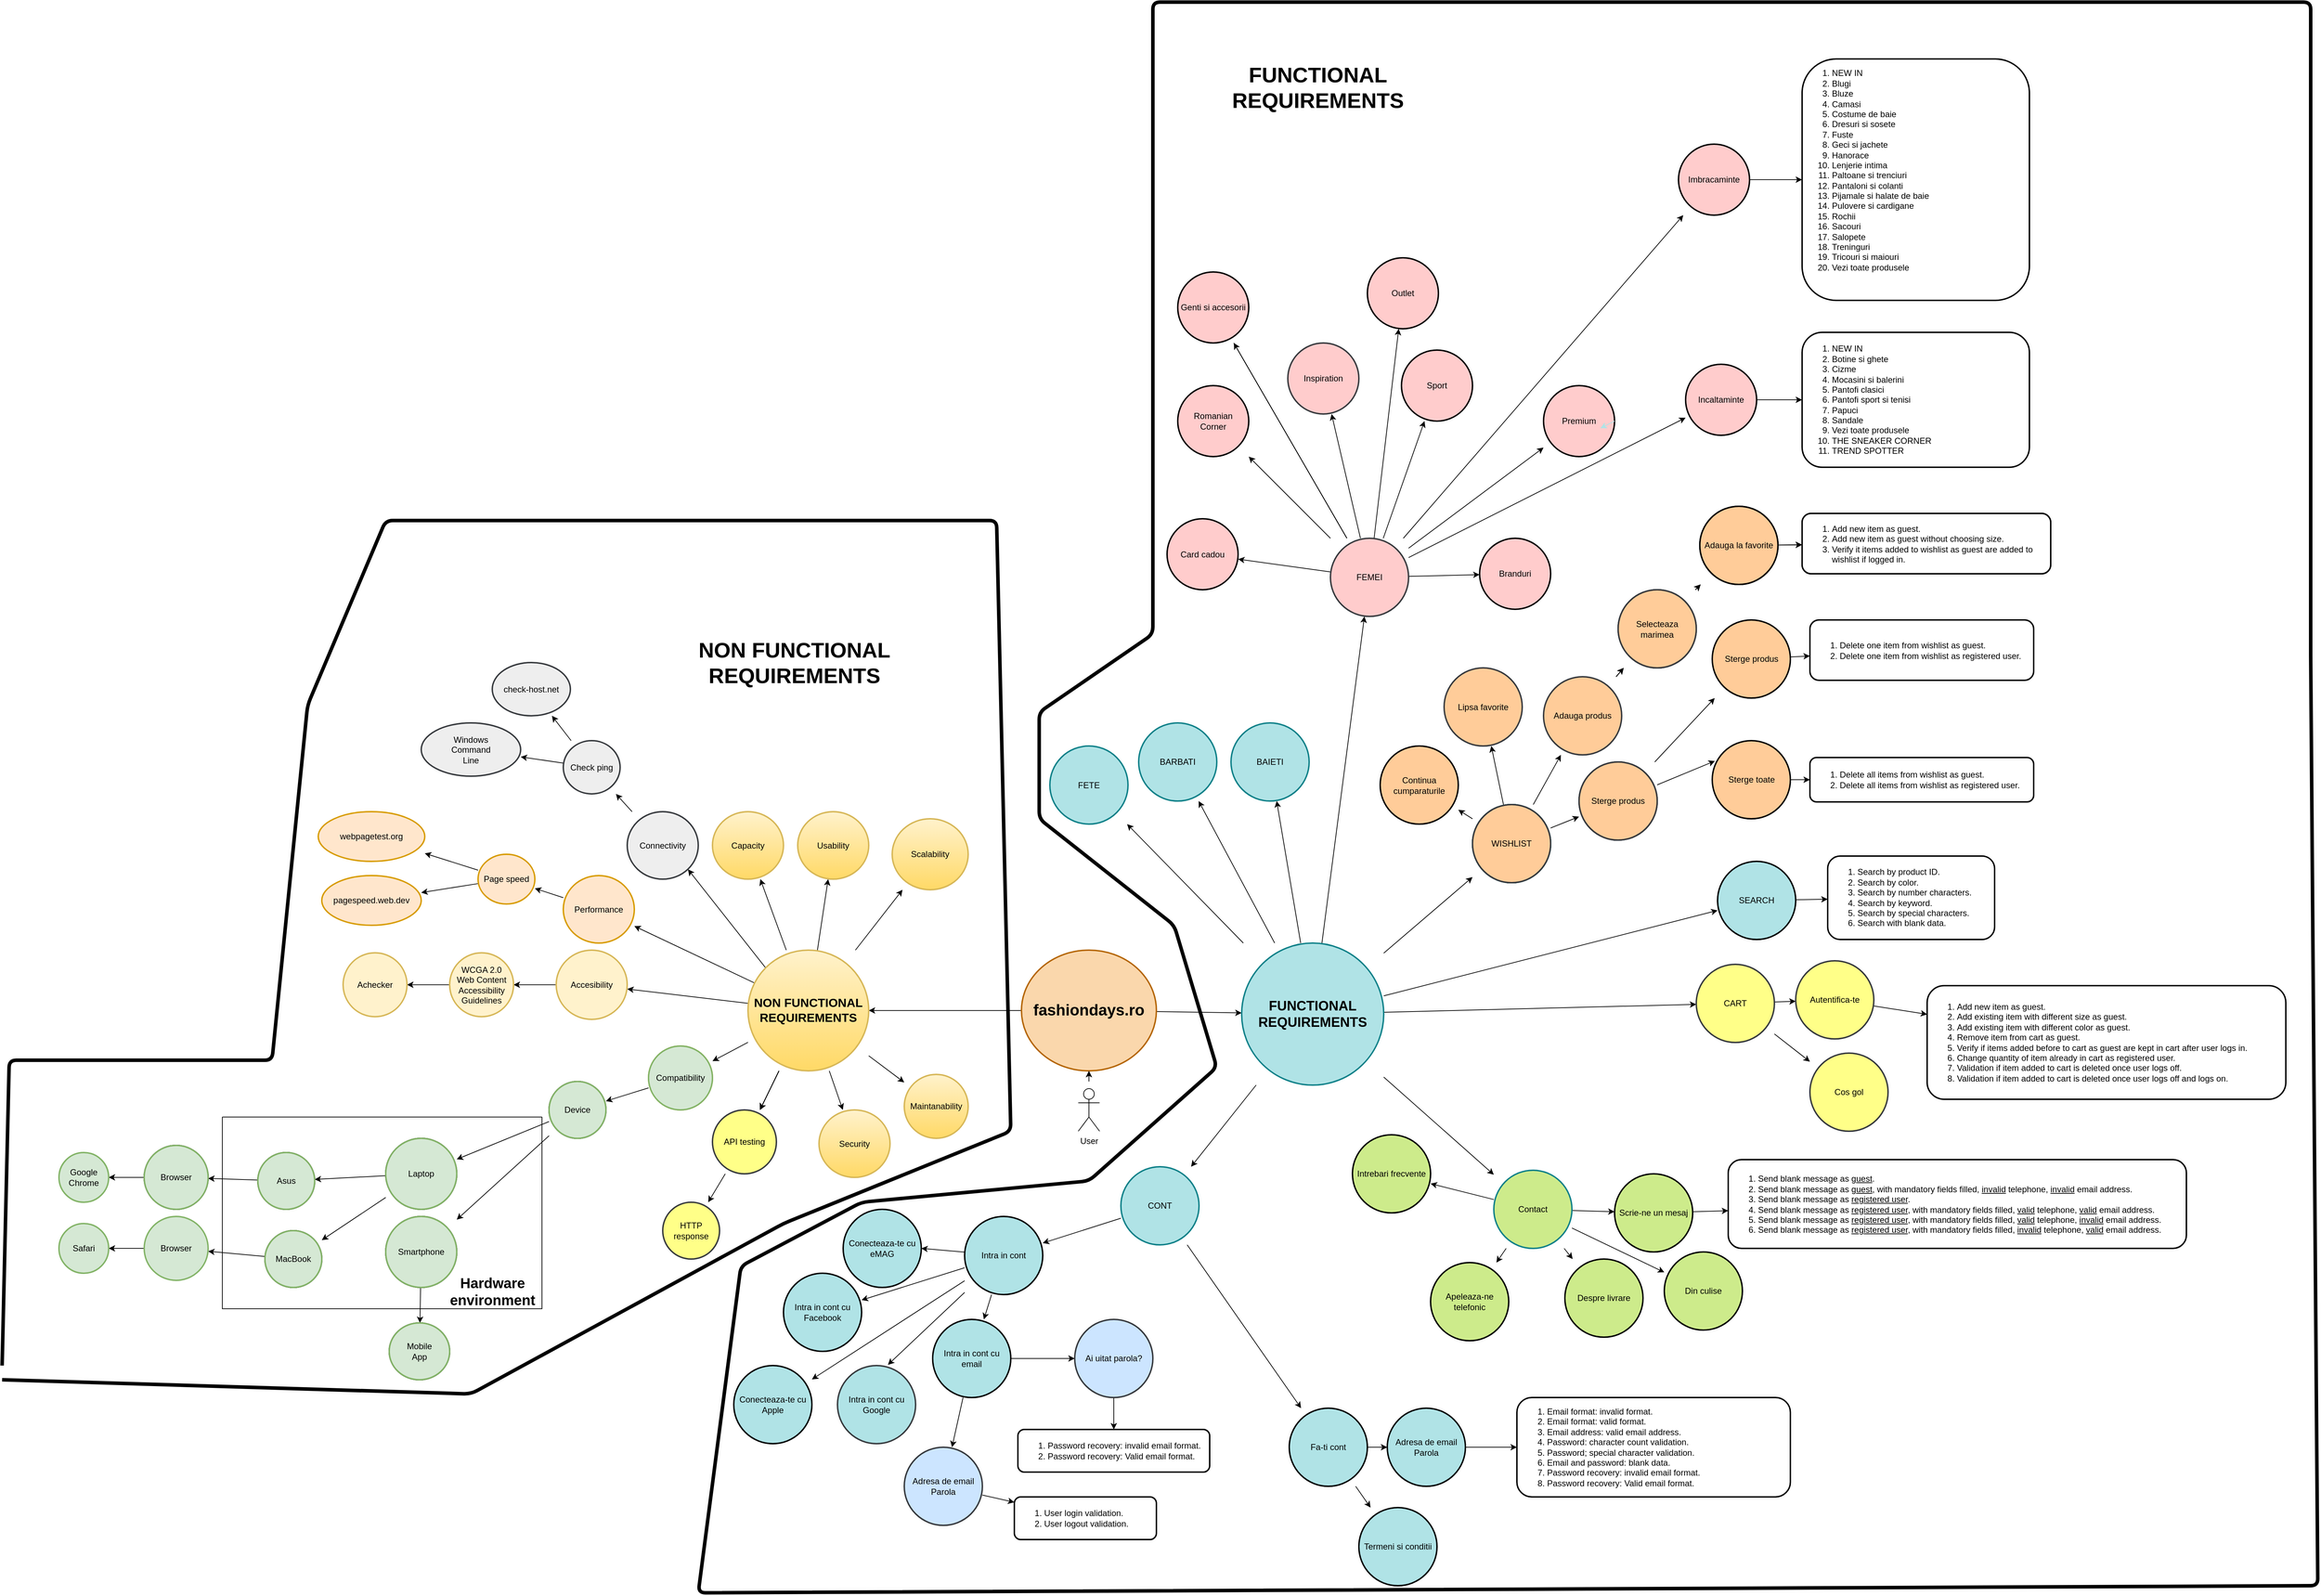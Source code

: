 <mxfile version="20.0.1" type="device"><diagram id="C5RBs43oDa-KdzZeNtuy" name="Page-1"><mxGraphModel dx="7441" dy="3736" grid="1" gridSize="10" guides="1" tooltips="1" connect="1" arrows="1" fold="1" page="1" pageScale="1" pageWidth="827" pageHeight="1169" math="0" shadow="0"><root><mxCell id="WIyWlLk6GJQsqaUBKTNV-0"/><mxCell id="WIyWlLk6GJQsqaUBKTNV-1" parent="WIyWlLk6GJQsqaUBKTNV-0"/><mxCell id="_ZuJtxvWej-YPcXlUCvF-8" value="" style="rounded=0;orthogonalLoop=1;jettySize=auto;html=1;" edge="1" parent="WIyWlLk6GJQsqaUBKTNV-1" source="_ZuJtxvWej-YPcXlUCvF-0" target="_ZuJtxvWej-YPcXlUCvF-7"><mxGeometry relative="1" as="geometry"/></mxCell><mxCell id="_ZuJtxvWej-YPcXlUCvF-10" value="" style="edgeStyle=orthogonalEdgeStyle;rounded=0;orthogonalLoop=1;jettySize=auto;html=1;" edge="1" parent="WIyWlLk6GJQsqaUBKTNV-1" source="_ZuJtxvWej-YPcXlUCvF-0" target="_ZuJtxvWej-YPcXlUCvF-9"><mxGeometry relative="1" as="geometry"/></mxCell><mxCell id="_ZuJtxvWej-YPcXlUCvF-0" value="fashiondays.ro" style="strokeWidth=2;html=1;shape=mxgraph.flowchart.start_2;whiteSpace=wrap;fontStyle=1;fontSize=22;fillColor=#fad7ac;strokeColor=#b46504;" vertex="1" parent="WIyWlLk6GJQsqaUBKTNV-1"><mxGeometry x="555" y="245" width="190" height="170" as="geometry"/></mxCell><mxCell id="_ZuJtxvWej-YPcXlUCvF-1" value="User" style="shape=umlActor;verticalLabelPosition=bottom;verticalAlign=top;html=1;outlineConnect=0;" vertex="1" parent="WIyWlLk6GJQsqaUBKTNV-1"><mxGeometry x="635" y="440" width="30" height="60" as="geometry"/></mxCell><mxCell id="_ZuJtxvWej-YPcXlUCvF-6" value="" style="endArrow=classic;html=1;rounded=0;entryX=0.5;entryY=1;entryDx=0;entryDy=0;entryPerimeter=0;" edge="1" parent="WIyWlLk6GJQsqaUBKTNV-1" target="_ZuJtxvWej-YPcXlUCvF-0"><mxGeometry width="50" height="50" relative="1" as="geometry"><mxPoint x="650" y="430" as="sourcePoint"/><mxPoint x="690" y="390" as="targetPoint"/></mxGeometry></mxCell><mxCell id="_ZuJtxvWej-YPcXlUCvF-85" value="" style="edgeStyle=none;rounded=0;orthogonalLoop=1;jettySize=auto;html=1;fontSize=12;" edge="1" parent="WIyWlLk6GJQsqaUBKTNV-1" source="_ZuJtxvWej-YPcXlUCvF-7" target="_ZuJtxvWej-YPcXlUCvF-84"><mxGeometry relative="1" as="geometry"/></mxCell><mxCell id="_ZuJtxvWej-YPcXlUCvF-87" value="" style="edgeStyle=none;rounded=0;orthogonalLoop=1;jettySize=auto;html=1;fontSize=12;" edge="1" parent="WIyWlLk6GJQsqaUBKTNV-1" source="_ZuJtxvWej-YPcXlUCvF-7" target="_ZuJtxvWej-YPcXlUCvF-86"><mxGeometry relative="1" as="geometry"/></mxCell><mxCell id="_ZuJtxvWej-YPcXlUCvF-130" value="" style="edgeStyle=none;rounded=0;orthogonalLoop=1;jettySize=auto;html=1;fontSize=12;" edge="1" parent="WIyWlLk6GJQsqaUBKTNV-1" source="_ZuJtxvWej-YPcXlUCvF-7" target="_ZuJtxvWej-YPcXlUCvF-129"><mxGeometry relative="1" as="geometry"/></mxCell><mxCell id="_ZuJtxvWej-YPcXlUCvF-132" value="" style="edgeStyle=none;rounded=0;orthogonalLoop=1;jettySize=auto;html=1;fontSize=12;" edge="1" parent="WIyWlLk6GJQsqaUBKTNV-1" source="_ZuJtxvWej-YPcXlUCvF-7" target="_ZuJtxvWej-YPcXlUCvF-131"><mxGeometry relative="1" as="geometry"/></mxCell><mxCell id="_ZuJtxvWej-YPcXlUCvF-134" value="" style="edgeStyle=none;rounded=0;orthogonalLoop=1;jettySize=auto;html=1;fontSize=12;" edge="1" parent="WIyWlLk6GJQsqaUBKTNV-1" source="_ZuJtxvWej-YPcXlUCvF-7" target="_ZuJtxvWej-YPcXlUCvF-133"><mxGeometry relative="1" as="geometry"/></mxCell><mxCell id="_ZuJtxvWej-YPcXlUCvF-136" value="" style="edgeStyle=none;rounded=0;orthogonalLoop=1;jettySize=auto;html=1;fontSize=12;" edge="1" parent="WIyWlLk6GJQsqaUBKTNV-1" source="_ZuJtxvWej-YPcXlUCvF-7" target="_ZuJtxvWej-YPcXlUCvF-135"><mxGeometry relative="1" as="geometry"/></mxCell><mxCell id="_ZuJtxvWej-YPcXlUCvF-138" value="" style="edgeStyle=none;rounded=0;orthogonalLoop=1;jettySize=auto;html=1;fontSize=12;" edge="1" parent="WIyWlLk6GJQsqaUBKTNV-1" source="_ZuJtxvWej-YPcXlUCvF-7" target="_ZuJtxvWej-YPcXlUCvF-137"><mxGeometry relative="1" as="geometry"/></mxCell><mxCell id="_ZuJtxvWej-YPcXlUCvF-140" value="" style="edgeStyle=none;rounded=0;orthogonalLoop=1;jettySize=auto;html=1;fontSize=12;" edge="1" parent="WIyWlLk6GJQsqaUBKTNV-1" source="_ZuJtxvWej-YPcXlUCvF-7" target="_ZuJtxvWej-YPcXlUCvF-139"><mxGeometry relative="1" as="geometry"/></mxCell><mxCell id="_ZuJtxvWej-YPcXlUCvF-209" value="" style="edgeStyle=none;rounded=0;orthogonalLoop=1;jettySize=auto;html=1;fontSize=12;" edge="1" parent="WIyWlLk6GJQsqaUBKTNV-1" source="_ZuJtxvWej-YPcXlUCvF-7" target="_ZuJtxvWej-YPcXlUCvF-208"><mxGeometry relative="1" as="geometry"/></mxCell><mxCell id="_ZuJtxvWej-YPcXlUCvF-7" value="&lt;b&gt;&lt;font style=&quot;font-size: 19px;&quot;&gt;FUNCTIONAL REQUIREMENTS&lt;/font&gt;&lt;/b&gt;" style="strokeWidth=2;html=1;shape=mxgraph.flowchart.start_2;whiteSpace=wrap;fillColor=#b0e3e6;strokeColor=#0e8088;" vertex="1" parent="WIyWlLk6GJQsqaUBKTNV-1"><mxGeometry x="865" y="235" width="200" height="200" as="geometry"/></mxCell><mxCell id="_ZuJtxvWej-YPcXlUCvF-12" value="" style="rounded=0;orthogonalLoop=1;jettySize=auto;html=1;" edge="1" parent="WIyWlLk6GJQsqaUBKTNV-1" source="_ZuJtxvWej-YPcXlUCvF-9" target="_ZuJtxvWej-YPcXlUCvF-11"><mxGeometry relative="1" as="geometry"/></mxCell><mxCell id="_ZuJtxvWej-YPcXlUCvF-14" value="" style="rounded=0;orthogonalLoop=1;jettySize=auto;html=1;exitX=0.145;exitY=0.145;exitDx=0;exitDy=0;exitPerimeter=0;entryX=0.855;entryY=0.855;entryDx=0;entryDy=0;entryPerimeter=0;" edge="1" parent="WIyWlLk6GJQsqaUBKTNV-1" source="_ZuJtxvWej-YPcXlUCvF-9" target="_ZuJtxvWej-YPcXlUCvF-13"><mxGeometry relative="1" as="geometry"/></mxCell><mxCell id="_ZuJtxvWej-YPcXlUCvF-16" value="" style="edgeStyle=none;rounded=0;orthogonalLoop=1;jettySize=auto;html=1;" edge="1" parent="WIyWlLk6GJQsqaUBKTNV-1" source="_ZuJtxvWej-YPcXlUCvF-9" target="_ZuJtxvWej-YPcXlUCvF-15"><mxGeometry relative="1" as="geometry"/></mxCell><mxCell id="_ZuJtxvWej-YPcXlUCvF-20" value="" style="edgeStyle=none;rounded=0;orthogonalLoop=1;jettySize=auto;html=1;exitX=0.057;exitY=0.273;exitDx=0;exitDy=0;exitPerimeter=0;" edge="1" parent="WIyWlLk6GJQsqaUBKTNV-1" source="_ZuJtxvWej-YPcXlUCvF-9" target="_ZuJtxvWej-YPcXlUCvF-19"><mxGeometry relative="1" as="geometry"/></mxCell><mxCell id="_ZuJtxvWej-YPcXlUCvF-59" value="" style="edgeStyle=none;rounded=0;orthogonalLoop=1;jettySize=auto;html=1;fontSize=12;" edge="1" parent="WIyWlLk6GJQsqaUBKTNV-1" source="_ZuJtxvWej-YPcXlUCvF-9" target="_ZuJtxvWej-YPcXlUCvF-58"><mxGeometry relative="1" as="geometry"/></mxCell><mxCell id="_ZuJtxvWej-YPcXlUCvF-62" value="" style="edgeStyle=none;rounded=0;orthogonalLoop=1;jettySize=auto;html=1;fontSize=12;" edge="1" parent="WIyWlLk6GJQsqaUBKTNV-1" source="_ZuJtxvWej-YPcXlUCvF-9" target="_ZuJtxvWej-YPcXlUCvF-58"><mxGeometry relative="1" as="geometry"/></mxCell><mxCell id="_ZuJtxvWej-YPcXlUCvF-63" value="" style="edgeStyle=none;rounded=0;orthogonalLoop=1;jettySize=auto;html=1;fontSize=12;" edge="1" parent="WIyWlLk6GJQsqaUBKTNV-1" source="_ZuJtxvWej-YPcXlUCvF-9" target="_ZuJtxvWej-YPcXlUCvF-58"><mxGeometry relative="1" as="geometry"/></mxCell><mxCell id="_ZuJtxvWej-YPcXlUCvF-65" value="" style="edgeStyle=none;rounded=0;orthogonalLoop=1;jettySize=auto;html=1;fontSize=12;" edge="1" parent="WIyWlLk6GJQsqaUBKTNV-1" source="_ZuJtxvWej-YPcXlUCvF-9" target="_ZuJtxvWej-YPcXlUCvF-64"><mxGeometry relative="1" as="geometry"/></mxCell><mxCell id="_ZuJtxvWej-YPcXlUCvF-67" value="" style="edgeStyle=none;rounded=0;orthogonalLoop=1;jettySize=auto;html=1;fontSize=12;" edge="1" parent="WIyWlLk6GJQsqaUBKTNV-1" source="_ZuJtxvWej-YPcXlUCvF-9" target="_ZuJtxvWej-YPcXlUCvF-66"><mxGeometry relative="1" as="geometry"/></mxCell><mxCell id="_ZuJtxvWej-YPcXlUCvF-69" value="" style="edgeStyle=none;rounded=0;orthogonalLoop=1;jettySize=auto;html=1;fontSize=12;" edge="1" parent="WIyWlLk6GJQsqaUBKTNV-1" source="_ZuJtxvWej-YPcXlUCvF-9" target="_ZuJtxvWej-YPcXlUCvF-68"><mxGeometry relative="1" as="geometry"/></mxCell><mxCell id="_ZuJtxvWej-YPcXlUCvF-71" value="" style="edgeStyle=none;rounded=0;orthogonalLoop=1;jettySize=auto;html=1;fontSize=12;" edge="1" parent="WIyWlLk6GJQsqaUBKTNV-1" source="_ZuJtxvWej-YPcXlUCvF-9" target="_ZuJtxvWej-YPcXlUCvF-70"><mxGeometry relative="1" as="geometry"/></mxCell><mxCell id="_ZuJtxvWej-YPcXlUCvF-73" value="" style="edgeStyle=none;rounded=0;orthogonalLoop=1;jettySize=auto;html=1;fontSize=12;" edge="1" parent="WIyWlLk6GJQsqaUBKTNV-1" source="_ZuJtxvWej-YPcXlUCvF-9" target="_ZuJtxvWej-YPcXlUCvF-72"><mxGeometry relative="1" as="geometry"/></mxCell><mxCell id="_ZuJtxvWej-YPcXlUCvF-9" value="NON FUNCTIONAL REQUIREMENTS" style="strokeWidth=2;html=1;shape=mxgraph.flowchart.start_2;whiteSpace=wrap;fontStyle=1;fontSize=17;fillColor=#fff2cc;gradientColor=#ffd966;strokeColor=#d6b656;" vertex="1" parent="WIyWlLk6GJQsqaUBKTNV-1"><mxGeometry x="170" y="245" width="170" height="170" as="geometry"/></mxCell><mxCell id="_ZuJtxvWej-YPcXlUCvF-11" value="Capacity" style="strokeWidth=2;html=1;shape=mxgraph.flowchart.start_2;whiteSpace=wrap;fillColor=#fff2cc;gradientColor=#ffd966;strokeColor=#d6b656;" vertex="1" parent="WIyWlLk6GJQsqaUBKTNV-1"><mxGeometry x="120" y="50" width="100" height="95" as="geometry"/></mxCell><mxCell id="_ZuJtxvWej-YPcXlUCvF-54" value="" style="edgeStyle=none;rounded=0;orthogonalLoop=1;jettySize=auto;html=1;" edge="1" parent="WIyWlLk6GJQsqaUBKTNV-1" source="_ZuJtxvWej-YPcXlUCvF-13" target="_ZuJtxvWej-YPcXlUCvF-53"><mxGeometry relative="1" as="geometry"/></mxCell><mxCell id="_ZuJtxvWej-YPcXlUCvF-13" value="Connectivity" style="strokeWidth=2;html=1;shape=mxgraph.flowchart.start_2;whiteSpace=wrap;fillColor=#eeeeee;strokeColor=#36393d;" vertex="1" parent="WIyWlLk6GJQsqaUBKTNV-1"><mxGeometry y="50" width="100" height="95" as="geometry"/></mxCell><mxCell id="_ZuJtxvWej-YPcXlUCvF-26" value="" style="edgeStyle=none;rounded=0;orthogonalLoop=1;jettySize=auto;html=1;exitX=0;exitY=0.5;exitDx=0;exitDy=0;exitPerimeter=0;" edge="1" parent="WIyWlLk6GJQsqaUBKTNV-1" source="_ZuJtxvWej-YPcXlUCvF-72" target="_ZuJtxvWej-YPcXlUCvF-25"><mxGeometry relative="1" as="geometry"/></mxCell><mxCell id="_ZuJtxvWej-YPcXlUCvF-32" value="" style="edgeStyle=none;rounded=0;orthogonalLoop=1;jettySize=auto;html=1;" edge="1" parent="WIyWlLk6GJQsqaUBKTNV-1" source="_ZuJtxvWej-YPcXlUCvF-15" target="_ZuJtxvWej-YPcXlUCvF-31"><mxGeometry relative="1" as="geometry"/></mxCell><mxCell id="_ZuJtxvWej-YPcXlUCvF-15" value="Compatibility" style="strokeWidth=2;html=1;shape=mxgraph.flowchart.start_2;whiteSpace=wrap;fillColor=#fff2cc;gradientColor=#ffd966;strokeColor=#d6b656;" vertex="1" parent="WIyWlLk6GJQsqaUBKTNV-1"><mxGeometry x="30" y="380" width="90" height="90" as="geometry"/></mxCell><mxCell id="_ZuJtxvWej-YPcXlUCvF-22" value="" style="edgeStyle=none;rounded=0;orthogonalLoop=1;jettySize=auto;html=1;" edge="1" parent="WIyWlLk6GJQsqaUBKTNV-1" source="_ZuJtxvWej-YPcXlUCvF-19" target="_ZuJtxvWej-YPcXlUCvF-21"><mxGeometry relative="1" as="geometry"/></mxCell><mxCell id="_ZuJtxvWej-YPcXlUCvF-19" value="Performance" style="strokeWidth=2;html=1;shape=mxgraph.flowchart.start_2;whiteSpace=wrap;fillColor=#ffe6cc;strokeColor=#d79b00;" vertex="1" parent="WIyWlLk6GJQsqaUBKTNV-1"><mxGeometry x="-90" y="140" width="100" height="95" as="geometry"/></mxCell><mxCell id="_ZuJtxvWej-YPcXlUCvF-79" value="" style="edgeStyle=none;rounded=0;orthogonalLoop=1;jettySize=auto;html=1;fontSize=12;" edge="1" parent="WIyWlLk6GJQsqaUBKTNV-1" source="_ZuJtxvWej-YPcXlUCvF-21" target="_ZuJtxvWej-YPcXlUCvF-78"><mxGeometry relative="1" as="geometry"/></mxCell><mxCell id="_ZuJtxvWej-YPcXlUCvF-82" value="" style="edgeStyle=none;rounded=0;orthogonalLoop=1;jettySize=auto;html=1;fontSize=12;" edge="1" parent="WIyWlLk6GJQsqaUBKTNV-1" source="_ZuJtxvWej-YPcXlUCvF-21" target="_ZuJtxvWej-YPcXlUCvF-81"><mxGeometry relative="1" as="geometry"/></mxCell><mxCell id="_ZuJtxvWej-YPcXlUCvF-21" value="Page speed" style="strokeWidth=2;html=1;shape=mxgraph.flowchart.start_2;whiteSpace=wrap;fillColor=#ffe6cc;strokeColor=#d79b00;" vertex="1" parent="WIyWlLk6GJQsqaUBKTNV-1"><mxGeometry x="-210" y="110" width="80" height="70" as="geometry"/></mxCell><mxCell id="_ZuJtxvWej-YPcXlUCvF-28" value="" style="edgeStyle=none;rounded=0;orthogonalLoop=1;jettySize=auto;html=1;" edge="1" parent="WIyWlLk6GJQsqaUBKTNV-1" source="_ZuJtxvWej-YPcXlUCvF-25" target="_ZuJtxvWej-YPcXlUCvF-27"><mxGeometry relative="1" as="geometry"/></mxCell><mxCell id="_ZuJtxvWej-YPcXlUCvF-25" value="WCGA 2.0&lt;br&gt;Web Content Accessibility Guidelines" style="strokeWidth=2;html=1;shape=mxgraph.flowchart.start_2;whiteSpace=wrap;fillColor=#fff2cc;strokeColor=#d6b656;" vertex="1" parent="WIyWlLk6GJQsqaUBKTNV-1"><mxGeometry x="-250" y="248.75" width="90" height="90" as="geometry"/></mxCell><mxCell id="_ZuJtxvWej-YPcXlUCvF-27" value="Achecker" style="strokeWidth=2;html=1;shape=mxgraph.flowchart.start_2;whiteSpace=wrap;fillColor=#fff2cc;strokeColor=#d6b656;" vertex="1" parent="WIyWlLk6GJQsqaUBKTNV-1"><mxGeometry x="-400" y="248.75" width="90" height="90" as="geometry"/></mxCell><mxCell id="_ZuJtxvWej-YPcXlUCvF-34" value="" style="edgeStyle=none;rounded=0;orthogonalLoop=1;jettySize=auto;html=1;" edge="1" parent="WIyWlLk6GJQsqaUBKTNV-1" source="_ZuJtxvWej-YPcXlUCvF-31" target="_ZuJtxvWej-YPcXlUCvF-33"><mxGeometry relative="1" as="geometry"/></mxCell><mxCell id="_ZuJtxvWej-YPcXlUCvF-37" value="" style="edgeStyle=none;rounded=0;orthogonalLoop=1;jettySize=auto;html=1;" edge="1" parent="WIyWlLk6GJQsqaUBKTNV-1" source="_ZuJtxvWej-YPcXlUCvF-31" target="_ZuJtxvWej-YPcXlUCvF-36"><mxGeometry relative="1" as="geometry"/></mxCell><mxCell id="_ZuJtxvWej-YPcXlUCvF-31" value="Device" style="strokeWidth=2;html=1;shape=mxgraph.flowchart.start_2;whiteSpace=wrap;" vertex="1" parent="WIyWlLk6GJQsqaUBKTNV-1"><mxGeometry x="-110" y="430" width="80" height="80" as="geometry"/></mxCell><mxCell id="_ZuJtxvWej-YPcXlUCvF-52" value="" style="edgeStyle=none;rounded=0;orthogonalLoop=1;jettySize=auto;html=1;" edge="1" parent="WIyWlLk6GJQsqaUBKTNV-1" source="_ZuJtxvWej-YPcXlUCvF-33" target="_ZuJtxvWej-YPcXlUCvF-51"><mxGeometry relative="1" as="geometry"/></mxCell><mxCell id="_ZuJtxvWej-YPcXlUCvF-33" value="Smartphone" style="strokeWidth=2;html=1;shape=mxgraph.flowchart.start_2;whiteSpace=wrap;" vertex="1" parent="WIyWlLk6GJQsqaUBKTNV-1"><mxGeometry x="-340" y="620" width="100" height="100" as="geometry"/></mxCell><mxCell id="_ZuJtxvWej-YPcXlUCvF-40" value="" style="edgeStyle=none;rounded=0;orthogonalLoop=1;jettySize=auto;html=1;" edge="1" parent="WIyWlLk6GJQsqaUBKTNV-1" source="_ZuJtxvWej-YPcXlUCvF-36" target="_ZuJtxvWej-YPcXlUCvF-39"><mxGeometry relative="1" as="geometry"/></mxCell><mxCell id="_ZuJtxvWej-YPcXlUCvF-42" value="" style="rounded=0;orthogonalLoop=1;jettySize=auto;html=1;" edge="1" parent="WIyWlLk6GJQsqaUBKTNV-1" source="_ZuJtxvWej-YPcXlUCvF-36" target="_ZuJtxvWej-YPcXlUCvF-41"><mxGeometry relative="1" as="geometry"/></mxCell><mxCell id="_ZuJtxvWej-YPcXlUCvF-36" value="Laptop" style="strokeWidth=2;html=1;shape=mxgraph.flowchart.start_2;whiteSpace=wrap;" vertex="1" parent="WIyWlLk6GJQsqaUBKTNV-1"><mxGeometry x="-340" y="510" width="100" height="100" as="geometry"/></mxCell><mxCell id="_ZuJtxvWej-YPcXlUCvF-44" value="" style="edgeStyle=none;rounded=0;orthogonalLoop=1;jettySize=auto;html=1;" edge="1" parent="WIyWlLk6GJQsqaUBKTNV-1" source="_ZuJtxvWej-YPcXlUCvF-39" target="_ZuJtxvWej-YPcXlUCvF-43"><mxGeometry relative="1" as="geometry"/></mxCell><mxCell id="_ZuJtxvWej-YPcXlUCvF-39" value="Asus" style="strokeWidth=2;html=1;shape=mxgraph.flowchart.start_2;whiteSpace=wrap;" vertex="1" parent="WIyWlLk6GJQsqaUBKTNV-1"><mxGeometry x="-520" y="530" width="80" height="80" as="geometry"/></mxCell><mxCell id="_ZuJtxvWej-YPcXlUCvF-48" value="" style="edgeStyle=none;rounded=0;orthogonalLoop=1;jettySize=auto;html=1;" edge="1" parent="WIyWlLk6GJQsqaUBKTNV-1" source="_ZuJtxvWej-YPcXlUCvF-41" target="_ZuJtxvWej-YPcXlUCvF-47"><mxGeometry relative="1" as="geometry"/></mxCell><mxCell id="_ZuJtxvWej-YPcXlUCvF-41" value="MacBook" style="strokeWidth=2;html=1;shape=mxgraph.flowchart.start_2;whiteSpace=wrap;" vertex="1" parent="WIyWlLk6GJQsqaUBKTNV-1"><mxGeometry x="-510" y="640" width="80" height="80" as="geometry"/></mxCell><mxCell id="_ZuJtxvWej-YPcXlUCvF-46" value="" style="edgeStyle=none;rounded=0;orthogonalLoop=1;jettySize=auto;html=1;" edge="1" parent="WIyWlLk6GJQsqaUBKTNV-1" source="_ZuJtxvWej-YPcXlUCvF-43" target="_ZuJtxvWej-YPcXlUCvF-45"><mxGeometry relative="1" as="geometry"/></mxCell><mxCell id="_ZuJtxvWej-YPcXlUCvF-43" value="Browser" style="strokeWidth=2;html=1;shape=mxgraph.flowchart.start_2;whiteSpace=wrap;" vertex="1" parent="WIyWlLk6GJQsqaUBKTNV-1"><mxGeometry x="-680" y="520" width="90" height="90" as="geometry"/></mxCell><mxCell id="_ZuJtxvWej-YPcXlUCvF-45" value="Google&lt;br&gt;Chrome" style="strokeWidth=2;html=1;shape=mxgraph.flowchart.start_2;whiteSpace=wrap;fillColor=#d5e8d4;strokeColor=#82b366;" vertex="1" parent="WIyWlLk6GJQsqaUBKTNV-1"><mxGeometry x="-800" y="530" width="70" height="70" as="geometry"/></mxCell><mxCell id="_ZuJtxvWej-YPcXlUCvF-50" value="" style="edgeStyle=none;rounded=0;orthogonalLoop=1;jettySize=auto;html=1;" edge="1" parent="WIyWlLk6GJQsqaUBKTNV-1" source="_ZuJtxvWej-YPcXlUCvF-47" target="_ZuJtxvWej-YPcXlUCvF-49"><mxGeometry relative="1" as="geometry"/></mxCell><mxCell id="_ZuJtxvWej-YPcXlUCvF-47" value="Browser" style="strokeWidth=2;html=1;shape=mxgraph.flowchart.start_2;whiteSpace=wrap;fillColor=#d5e8d4;strokeColor=#82b366;" vertex="1" parent="WIyWlLk6GJQsqaUBKTNV-1"><mxGeometry x="-680" y="620" width="90" height="90" as="geometry"/></mxCell><mxCell id="_ZuJtxvWej-YPcXlUCvF-49" value="Safari" style="strokeWidth=2;html=1;shape=mxgraph.flowchart.start_2;whiteSpace=wrap;fillColor=#d5e8d4;strokeColor=#82b366;" vertex="1" parent="WIyWlLk6GJQsqaUBKTNV-1"><mxGeometry x="-800" y="630" width="70" height="70" as="geometry"/></mxCell><mxCell id="_ZuJtxvWej-YPcXlUCvF-51" value="Mobile&lt;br&gt;App" style="strokeWidth=2;html=1;shape=mxgraph.flowchart.start_2;whiteSpace=wrap;" vertex="1" parent="WIyWlLk6GJQsqaUBKTNV-1"><mxGeometry x="-335" y="770" width="85" height="80" as="geometry"/></mxCell><mxCell id="_ZuJtxvWej-YPcXlUCvF-75" value="" style="edgeStyle=none;rounded=0;orthogonalLoop=1;jettySize=auto;html=1;fontSize=12;" edge="1" parent="WIyWlLk6GJQsqaUBKTNV-1" source="_ZuJtxvWej-YPcXlUCvF-53" target="_ZuJtxvWej-YPcXlUCvF-74"><mxGeometry relative="1" as="geometry"/></mxCell><mxCell id="_ZuJtxvWej-YPcXlUCvF-77" value="" style="edgeStyle=none;rounded=0;orthogonalLoop=1;jettySize=auto;html=1;fontSize=12;" edge="1" parent="WIyWlLk6GJQsqaUBKTNV-1" source="_ZuJtxvWej-YPcXlUCvF-53" target="_ZuJtxvWej-YPcXlUCvF-76"><mxGeometry relative="1" as="geometry"/></mxCell><mxCell id="_ZuJtxvWej-YPcXlUCvF-53" value="Check ping" style="strokeWidth=2;html=1;shape=mxgraph.flowchart.start_2;whiteSpace=wrap;fillColor=#eeeeee;strokeColor=#36393d;" vertex="1" parent="WIyWlLk6GJQsqaUBKTNV-1"><mxGeometry x="-90" y="-50" width="80" height="75" as="geometry"/></mxCell><mxCell id="_ZuJtxvWej-YPcXlUCvF-56" value="" style="swimlane;startSize=0;fillColor=none;fontSize=12;" vertex="1" parent="WIyWlLk6GJQsqaUBKTNV-1"><mxGeometry x="-570" y="480" width="450" height="270" as="geometry"><mxRectangle x="-710" y="480" width="50" height="40" as="alternateBounds"/></mxGeometry></mxCell><mxCell id="_ZuJtxvWej-YPcXlUCvF-57" value="&lt;b&gt;Hardware&lt;br&gt;environment&lt;/b&gt;" style="text;html=1;align=center;verticalAlign=middle;resizable=0;points=[];autosize=1;strokeColor=none;fillColor=none;fontSize=20;" vertex="1" parent="_ZuJtxvWej-YPcXlUCvF-56"><mxGeometry x="310" y="220" width="140" height="50" as="geometry"/></mxCell><mxCell id="_ZuJtxvWej-YPcXlUCvF-61" value="" style="edgeStyle=none;rounded=0;orthogonalLoop=1;jettySize=auto;html=1;fontSize=12;" edge="1" parent="WIyWlLk6GJQsqaUBKTNV-1" source="_ZuJtxvWej-YPcXlUCvF-58" target="_ZuJtxvWej-YPcXlUCvF-60"><mxGeometry relative="1" as="geometry"/></mxCell><mxCell id="_ZuJtxvWej-YPcXlUCvF-58" value="API testing" style="strokeWidth=2;html=1;shape=mxgraph.flowchart.start_2;whiteSpace=wrap;fillColor=#ffff88;strokeColor=#36393d;" vertex="1" parent="WIyWlLk6GJQsqaUBKTNV-1"><mxGeometry x="120" y="470" width="90" height="90" as="geometry"/></mxCell><mxCell id="_ZuJtxvWej-YPcXlUCvF-60" value="HTTP response" style="strokeWidth=2;html=1;shape=mxgraph.flowchart.start_2;whiteSpace=wrap;fillColor=#ffff88;strokeColor=#36393d;" vertex="1" parent="WIyWlLk6GJQsqaUBKTNV-1"><mxGeometry x="50" y="600" width="80" height="80" as="geometry"/></mxCell><mxCell id="_ZuJtxvWej-YPcXlUCvF-64" value="Maintanability" style="strokeWidth=2;html=1;shape=mxgraph.flowchart.start_2;whiteSpace=wrap;fillColor=#fff2cc;gradientColor=#ffd966;strokeColor=#d6b656;" vertex="1" parent="WIyWlLk6GJQsqaUBKTNV-1"><mxGeometry x="390" y="420" width="90" height="90" as="geometry"/></mxCell><mxCell id="_ZuJtxvWej-YPcXlUCvF-66" value="Security" style="strokeWidth=2;html=1;shape=mxgraph.flowchart.start_2;whiteSpace=wrap;fillColor=#fff2cc;gradientColor=#ffd966;strokeColor=#d6b656;" vertex="1" parent="WIyWlLk6GJQsqaUBKTNV-1"><mxGeometry x="270" y="470" width="100" height="95" as="geometry"/></mxCell><mxCell id="_ZuJtxvWej-YPcXlUCvF-68" value="Scalability" style="strokeWidth=2;html=1;shape=mxgraph.flowchart.start_2;whiteSpace=wrap;fillColor=#fff2cc;gradientColor=#ffd966;strokeColor=#d6b656;" vertex="1" parent="WIyWlLk6GJQsqaUBKTNV-1"><mxGeometry x="373" y="60" width="107" height="100" as="geometry"/></mxCell><mxCell id="_ZuJtxvWej-YPcXlUCvF-70" value="Usability" style="strokeWidth=2;html=1;shape=mxgraph.flowchart.start_2;whiteSpace=wrap;fillColor=#fff2cc;gradientColor=#ffd966;strokeColor=#d6b656;" vertex="1" parent="WIyWlLk6GJQsqaUBKTNV-1"><mxGeometry x="240" y="50" width="100" height="95" as="geometry"/></mxCell><mxCell id="_ZuJtxvWej-YPcXlUCvF-72" value="Accesibility" style="strokeWidth=2;html=1;shape=mxgraph.flowchart.start_2;whiteSpace=wrap;fillColor=#fff2cc;strokeColor=#d6b656;" vertex="1" parent="WIyWlLk6GJQsqaUBKTNV-1"><mxGeometry x="-100" y="245" width="100" height="97.5" as="geometry"/></mxCell><mxCell id="_ZuJtxvWej-YPcXlUCvF-74" value="check-host.net" style="strokeWidth=2;html=1;shape=mxgraph.flowchart.start_2;whiteSpace=wrap;fillColor=#eeeeee;strokeColor=#36393d;" vertex="1" parent="WIyWlLk6GJQsqaUBKTNV-1"><mxGeometry x="-190" y="-160" width="110" height="75" as="geometry"/></mxCell><mxCell id="_ZuJtxvWej-YPcXlUCvF-76" value="Windows&lt;br&gt;Command&lt;br&gt;Line" style="strokeWidth=2;html=1;shape=mxgraph.flowchart.start_2;whiteSpace=wrap;fillColor=#eeeeee;strokeColor=#36393d;" vertex="1" parent="WIyWlLk6GJQsqaUBKTNV-1"><mxGeometry x="-290" y="-75" width="140" height="75" as="geometry"/></mxCell><mxCell id="_ZuJtxvWej-YPcXlUCvF-78" value="pagespeed.web.dev" style="strokeWidth=2;html=1;shape=mxgraph.flowchart.start_2;whiteSpace=wrap;fillColor=#ffe6cc;strokeColor=#d79b00;" vertex="1" parent="WIyWlLk6GJQsqaUBKTNV-1"><mxGeometry x="-430" y="140" width="140" height="70" as="geometry"/></mxCell><mxCell id="_ZuJtxvWej-YPcXlUCvF-81" value="webpagetest.org" style="strokeWidth=2;html=1;shape=mxgraph.flowchart.start_2;whiteSpace=wrap;fillColor=#ffe6cc;strokeColor=#d79b00;" vertex="1" parent="WIyWlLk6GJQsqaUBKTNV-1"><mxGeometry x="-435" y="50" width="150" height="70" as="geometry"/></mxCell><mxCell id="_ZuJtxvWej-YPcXlUCvF-89" value="" style="edgeStyle=none;rounded=0;orthogonalLoop=1;jettySize=auto;html=1;fontSize=12;startArrow=none;" edge="1" parent="WIyWlLk6GJQsqaUBKTNV-1" source="_ZuJtxvWej-YPcXlUCvF-84" target="_ZuJtxvWej-YPcXlUCvF-88"><mxGeometry relative="1" as="geometry"/></mxCell><mxCell id="_ZuJtxvWej-YPcXlUCvF-91" value="" style="edgeStyle=none;rounded=0;orthogonalLoop=1;jettySize=auto;html=1;fontSize=12;" edge="1" parent="WIyWlLk6GJQsqaUBKTNV-1" source="_ZuJtxvWej-YPcXlUCvF-84" target="_ZuJtxvWej-YPcXlUCvF-90"><mxGeometry relative="1" as="geometry"/></mxCell><mxCell id="_ZuJtxvWej-YPcXlUCvF-93" value="" style="edgeStyle=none;rounded=0;orthogonalLoop=1;jettySize=auto;html=1;fontSize=12;" edge="1" parent="WIyWlLk6GJQsqaUBKTNV-1" source="_ZuJtxvWej-YPcXlUCvF-84" target="_ZuJtxvWej-YPcXlUCvF-92"><mxGeometry relative="1" as="geometry"/></mxCell><mxCell id="_ZuJtxvWej-YPcXlUCvF-95" value="" style="edgeStyle=none;rounded=0;orthogonalLoop=1;jettySize=auto;html=1;fontSize=12;" edge="1" parent="WIyWlLk6GJQsqaUBKTNV-1" source="_ZuJtxvWej-YPcXlUCvF-84" target="_ZuJtxvWej-YPcXlUCvF-94"><mxGeometry relative="1" as="geometry"/></mxCell><mxCell id="_ZuJtxvWej-YPcXlUCvF-97" value="" style="edgeStyle=none;rounded=0;orthogonalLoop=1;jettySize=auto;html=1;fontSize=12;" edge="1" parent="WIyWlLk6GJQsqaUBKTNV-1" source="_ZuJtxvWej-YPcXlUCvF-84" target="_ZuJtxvWej-YPcXlUCvF-96"><mxGeometry relative="1" as="geometry"/></mxCell><mxCell id="_ZuJtxvWej-YPcXlUCvF-101" value="" style="edgeStyle=none;rounded=0;orthogonalLoop=1;jettySize=auto;html=1;fontSize=12;" edge="1" parent="WIyWlLk6GJQsqaUBKTNV-1" source="_ZuJtxvWej-YPcXlUCvF-84" target="_ZuJtxvWej-YPcXlUCvF-100"><mxGeometry relative="1" as="geometry"/></mxCell><mxCell id="_ZuJtxvWej-YPcXlUCvF-103" value="" style="edgeStyle=none;rounded=0;orthogonalLoop=1;jettySize=auto;html=1;fontSize=12;" edge="1" parent="WIyWlLk6GJQsqaUBKTNV-1" source="_ZuJtxvWej-YPcXlUCvF-84" target="_ZuJtxvWej-YPcXlUCvF-102"><mxGeometry relative="1" as="geometry"/></mxCell><mxCell id="_ZuJtxvWej-YPcXlUCvF-105" value="" style="edgeStyle=none;rounded=0;orthogonalLoop=1;jettySize=auto;html=1;fontSize=12;" edge="1" parent="WIyWlLk6GJQsqaUBKTNV-1" source="_ZuJtxvWej-YPcXlUCvF-84" target="_ZuJtxvWej-YPcXlUCvF-104"><mxGeometry relative="1" as="geometry"/></mxCell><mxCell id="_ZuJtxvWej-YPcXlUCvF-107" value="" style="edgeStyle=none;rounded=0;orthogonalLoop=1;jettySize=auto;html=1;fontSize=12;" edge="1" parent="WIyWlLk6GJQsqaUBKTNV-1" source="_ZuJtxvWej-YPcXlUCvF-84" target="_ZuJtxvWej-YPcXlUCvF-106"><mxGeometry relative="1" as="geometry"/></mxCell><mxCell id="_ZuJtxvWej-YPcXlUCvF-109" value="" style="edgeStyle=none;rounded=0;orthogonalLoop=1;jettySize=auto;html=1;fontSize=12;" edge="1" parent="WIyWlLk6GJQsqaUBKTNV-1" source="_ZuJtxvWej-YPcXlUCvF-84" target="_ZuJtxvWej-YPcXlUCvF-108"><mxGeometry relative="1" as="geometry"/></mxCell><mxCell id="_ZuJtxvWej-YPcXlUCvF-84" value="FEMEI" style="strokeWidth=2;html=1;shape=mxgraph.flowchart.start_2;whiteSpace=wrap;fillColor=#ffcccc;strokeColor=#36393d;" vertex="1" parent="WIyWlLk6GJQsqaUBKTNV-1"><mxGeometry x="990" y="-335" width="110" height="110" as="geometry"/></mxCell><mxCell id="_ZuJtxvWej-YPcXlUCvF-86" value="BARBATI" style="strokeWidth=2;html=1;shape=mxgraph.flowchart.start_2;whiteSpace=wrap;fillColor=#b0e3e6;strokeColor=#0e8088;" vertex="1" parent="WIyWlLk6GJQsqaUBKTNV-1"><mxGeometry x="720" y="-75" width="110" height="110" as="geometry"/></mxCell><mxCell id="_ZuJtxvWej-YPcXlUCvF-119" value="" style="edgeStyle=none;rounded=0;orthogonalLoop=1;jettySize=auto;html=1;fontSize=12;" edge="1" parent="WIyWlLk6GJQsqaUBKTNV-1" source="_ZuJtxvWej-YPcXlUCvF-88" target="_ZuJtxvWej-YPcXlUCvF-118"><mxGeometry relative="1" as="geometry"/></mxCell><mxCell id="_ZuJtxvWej-YPcXlUCvF-88" value="Imbracaminte" style="strokeWidth=2;html=1;shape=mxgraph.flowchart.start_2;whiteSpace=wrap;fillColor=#FFCCCC;" vertex="1" parent="WIyWlLk6GJQsqaUBKTNV-1"><mxGeometry x="1480" y="-890" width="100" height="100" as="geometry"/></mxCell><mxCell id="_ZuJtxvWej-YPcXlUCvF-121" value="" style="edgeStyle=none;rounded=0;orthogonalLoop=1;jettySize=auto;html=1;fontSize=12;" edge="1" parent="WIyWlLk6GJQsqaUBKTNV-1" source="_ZuJtxvWej-YPcXlUCvF-90" target="_ZuJtxvWej-YPcXlUCvF-120"><mxGeometry relative="1" as="geometry"/></mxCell><mxCell id="_ZuJtxvWej-YPcXlUCvF-90" value="Incaltaminte" style="strokeWidth=2;html=1;shape=mxgraph.flowchart.start_2;whiteSpace=wrap;fillColor=#FFCCCC;" vertex="1" parent="WIyWlLk6GJQsqaUBKTNV-1"><mxGeometry x="1490" y="-580" width="100" height="100" as="geometry"/></mxCell><mxCell id="_ZuJtxvWej-YPcXlUCvF-94" value="Sport" style="strokeWidth=2;html=1;shape=mxgraph.flowchart.start_2;whiteSpace=wrap;fillColor=#FFCCCC;" vertex="1" parent="WIyWlLk6GJQsqaUBKTNV-1"><mxGeometry x="1090" y="-600" width="100" height="100" as="geometry"/></mxCell><mxCell id="_ZuJtxvWej-YPcXlUCvF-96" value="Romanian&lt;br&gt;Corner" style="strokeWidth=2;html=1;shape=mxgraph.flowchart.start_2;whiteSpace=wrap;fillColor=#FFCCCC;" vertex="1" parent="WIyWlLk6GJQsqaUBKTNV-1"><mxGeometry x="775" y="-550" width="100" height="100" as="geometry"/></mxCell><mxCell id="_ZuJtxvWej-YPcXlUCvF-100" value="Premium" style="strokeWidth=2;html=1;shape=mxgraph.flowchart.start_2;whiteSpace=wrap;fillColor=#FFCCCC;" vertex="1" parent="WIyWlLk6GJQsqaUBKTNV-1"><mxGeometry x="1290" y="-550" width="100" height="100" as="geometry"/></mxCell><mxCell id="_ZuJtxvWej-YPcXlUCvF-102" value="Outlet" style="strokeWidth=2;html=1;shape=mxgraph.flowchart.start_2;whiteSpace=wrap;fillColor=#FFCCCC;" vertex="1" parent="WIyWlLk6GJQsqaUBKTNV-1"><mxGeometry x="1042" y="-730" width="100" height="100" as="geometry"/></mxCell><mxCell id="_ZuJtxvWej-YPcXlUCvF-104" value="Branduri" style="strokeWidth=2;html=1;shape=mxgraph.flowchart.start_2;whiteSpace=wrap;fillColor=#FFCCCC;" vertex="1" parent="WIyWlLk6GJQsqaUBKTNV-1"><mxGeometry x="1200" y="-335" width="100" height="100" as="geometry"/></mxCell><mxCell id="_ZuJtxvWej-YPcXlUCvF-106" value="Card cadou" style="strokeWidth=2;html=1;shape=mxgraph.flowchart.start_2;whiteSpace=wrap;fillColor=#FFCCCC;" vertex="1" parent="WIyWlLk6GJQsqaUBKTNV-1"><mxGeometry x="760" y="-362.5" width="100" height="100" as="geometry"/></mxCell><mxCell id="_ZuJtxvWej-YPcXlUCvF-108" value="Inspiration" style="strokeWidth=2;html=1;shape=mxgraph.flowchart.start_2;whiteSpace=wrap;fillColor=#ffcccc;strokeColor=#36393d;" vertex="1" parent="WIyWlLk6GJQsqaUBKTNV-1"><mxGeometry x="930" y="-610" width="100" height="100" as="geometry"/></mxCell><mxCell id="_ZuJtxvWej-YPcXlUCvF-118" value="&lt;p style=&quot;line-height: 1.2;&quot;&gt;&lt;/p&gt;&lt;ol&gt;&lt;li&gt;NEW IN&lt;/li&gt;&lt;li&gt;Blugi&lt;/li&gt;&lt;li&gt;Bluze&lt;/li&gt;&lt;li&gt;Camasi&lt;/li&gt;&lt;li&gt;Costume de baie&lt;/li&gt;&lt;li&gt;Dresuri si sosete&lt;/li&gt;&lt;li&gt;Fuste&lt;/li&gt;&lt;li&gt;Geci si jachete&lt;/li&gt;&lt;li&gt;Hanorace&lt;/li&gt;&lt;li&gt;Lenjerie intima&lt;/li&gt;&lt;li&gt;Paltoane si trenciuri&lt;/li&gt;&lt;li&gt;Pantaloni si colanti&lt;/li&gt;&lt;li&gt;Pijamale si halate de baie&lt;/li&gt;&lt;li&gt;Pulovere si cardigane&lt;/li&gt;&lt;li&gt;Rochii&lt;/li&gt;&lt;li&gt;Sacouri&lt;/li&gt;&lt;li&gt;Salopete&lt;/li&gt;&lt;li&gt;Treninguri&lt;/li&gt;&lt;li&gt;Tricouri si maiouri&lt;/li&gt;&lt;li&gt;Vezi toate produsele&lt;/li&gt;&lt;/ol&gt;&lt;div style=&quot;&quot;&gt;&lt;br&gt;&lt;/div&gt;&lt;p&gt;&lt;/p&gt;" style="whiteSpace=wrap;html=1;strokeWidth=2;rounded=1;align=left;" vertex="1" parent="WIyWlLk6GJQsqaUBKTNV-1"><mxGeometry x="1654" y="-1010" width="320" height="340" as="geometry"/></mxCell><mxCell id="_ZuJtxvWej-YPcXlUCvF-120" value="&lt;ol&gt;&lt;li&gt;NEW IN&lt;/li&gt;&lt;li&gt;Botine si ghete&lt;/li&gt;&lt;li&gt;Cizme&lt;/li&gt;&lt;li&gt;Mocasini si balerini&lt;/li&gt;&lt;li&gt;Pantofi clasici&lt;/li&gt;&lt;li&gt;Pantofi sport si tenisi&lt;/li&gt;&lt;li&gt;Papuci&lt;/li&gt;&lt;li&gt;Sandale&lt;/li&gt;&lt;li&gt;Vezi toate produsele&lt;/li&gt;&lt;li&gt;THE SNEAKER CORNER&lt;/li&gt;&lt;li&gt;TREND SPOTTER&lt;/li&gt;&lt;/ol&gt;" style="whiteSpace=wrap;html=1;strokeWidth=2;rounded=1;align=left;" vertex="1" parent="WIyWlLk6GJQsqaUBKTNV-1"><mxGeometry x="1654" y="-625" width="320" height="190" as="geometry"/></mxCell><mxCell id="_ZuJtxvWej-YPcXlUCvF-129" value="FETE" style="strokeWidth=2;html=1;shape=mxgraph.flowchart.start_2;whiteSpace=wrap;fillColor=#b0e3e6;strokeColor=#0e8088;" vertex="1" parent="WIyWlLk6GJQsqaUBKTNV-1"><mxGeometry x="595" y="-42.5" width="110" height="110" as="geometry"/></mxCell><mxCell id="_ZuJtxvWej-YPcXlUCvF-131" value="BAIETI" style="strokeWidth=2;html=1;shape=mxgraph.flowchart.start_2;whiteSpace=wrap;fillColor=#b0e3e6;strokeColor=#0e8088;" vertex="1" parent="WIyWlLk6GJQsqaUBKTNV-1"><mxGeometry x="850" y="-75" width="110" height="110" as="geometry"/></mxCell><mxCell id="_ZuJtxvWej-YPcXlUCvF-207" value="" style="edgeStyle=none;rounded=0;orthogonalLoop=1;jettySize=auto;html=1;fontSize=12;" edge="1" parent="WIyWlLk6GJQsqaUBKTNV-1" source="_ZuJtxvWej-YPcXlUCvF-133" target="_ZuJtxvWej-YPcXlUCvF-206"><mxGeometry relative="1" as="geometry"/></mxCell><mxCell id="_ZuJtxvWej-YPcXlUCvF-133" value="SEARCH" style="strokeWidth=2;html=1;shape=mxgraph.flowchart.start_2;whiteSpace=wrap;fillColor=#B0E3E6;" vertex="1" parent="WIyWlLk6GJQsqaUBKTNV-1"><mxGeometry x="1535" y="120" width="110" height="110" as="geometry"/></mxCell><mxCell id="_ZuJtxvWej-YPcXlUCvF-143" value="" style="edgeStyle=none;rounded=0;orthogonalLoop=1;jettySize=auto;html=1;fontSize=12;" edge="1" parent="WIyWlLk6GJQsqaUBKTNV-1" source="_ZuJtxvWej-YPcXlUCvF-135" target="_ZuJtxvWej-YPcXlUCvF-142"><mxGeometry relative="1" as="geometry"/></mxCell><mxCell id="_ZuJtxvWej-YPcXlUCvF-145" value="" style="edgeStyle=none;rounded=0;orthogonalLoop=1;jettySize=auto;html=1;fontSize=12;" edge="1" parent="WIyWlLk6GJQsqaUBKTNV-1" source="_ZuJtxvWej-YPcXlUCvF-135" target="_ZuJtxvWej-YPcXlUCvF-144"><mxGeometry relative="1" as="geometry"/></mxCell><mxCell id="_ZuJtxvWej-YPcXlUCvF-151" value="" style="edgeStyle=none;rounded=0;orthogonalLoop=1;jettySize=auto;html=1;fontSize=12;" edge="1" parent="WIyWlLk6GJQsqaUBKTNV-1" source="_ZuJtxvWej-YPcXlUCvF-135" target="_ZuJtxvWej-YPcXlUCvF-150"><mxGeometry relative="1" as="geometry"/></mxCell><mxCell id="_ZuJtxvWej-YPcXlUCvF-157" value="" style="edgeStyle=none;rounded=0;orthogonalLoop=1;jettySize=auto;html=1;fontSize=12;" edge="1" parent="WIyWlLk6GJQsqaUBKTNV-1" source="_ZuJtxvWej-YPcXlUCvF-135" target="_ZuJtxvWej-YPcXlUCvF-156"><mxGeometry relative="1" as="geometry"/></mxCell><mxCell id="_ZuJtxvWej-YPcXlUCvF-135" value="WISHLIST" style="strokeWidth=2;html=1;shape=mxgraph.flowchart.start_2;whiteSpace=wrap;" vertex="1" parent="WIyWlLk6GJQsqaUBKTNV-1"><mxGeometry x="1190" y="40" width="110" height="110" as="geometry"/></mxCell><mxCell id="_ZuJtxvWej-YPcXlUCvF-159" value="" style="edgeStyle=none;rounded=0;orthogonalLoop=1;jettySize=auto;html=1;fontSize=12;" edge="1" parent="WIyWlLk6GJQsqaUBKTNV-1" source="_ZuJtxvWej-YPcXlUCvF-137" target="_ZuJtxvWej-YPcXlUCvF-158"><mxGeometry relative="1" as="geometry"/></mxCell><mxCell id="_ZuJtxvWej-YPcXlUCvF-161" value="" style="edgeStyle=none;rounded=0;orthogonalLoop=1;jettySize=auto;html=1;fontSize=12;" edge="1" parent="WIyWlLk6GJQsqaUBKTNV-1" source="_ZuJtxvWej-YPcXlUCvF-137" target="_ZuJtxvWej-YPcXlUCvF-160"><mxGeometry relative="1" as="geometry"/></mxCell><mxCell id="_ZuJtxvWej-YPcXlUCvF-137" value="CART" style="strokeWidth=2;html=1;shape=mxgraph.flowchart.start_2;whiteSpace=wrap;fillColor=#ffff88;strokeColor=#36393d;" vertex="1" parent="WIyWlLk6GJQsqaUBKTNV-1"><mxGeometry x="1505" y="265" width="110" height="110" as="geometry"/></mxCell><mxCell id="_ZuJtxvWej-YPcXlUCvF-163" value="" style="edgeStyle=none;rounded=0;orthogonalLoop=1;jettySize=auto;html=1;fontSize=12;" edge="1" parent="WIyWlLk6GJQsqaUBKTNV-1" source="_ZuJtxvWej-YPcXlUCvF-139" target="_ZuJtxvWej-YPcXlUCvF-162"><mxGeometry relative="1" as="geometry"/></mxCell><mxCell id="_ZuJtxvWej-YPcXlUCvF-165" value="" style="edgeStyle=none;rounded=0;orthogonalLoop=1;jettySize=auto;html=1;fontSize=12;" edge="1" parent="WIyWlLk6GJQsqaUBKTNV-1" source="_ZuJtxvWej-YPcXlUCvF-139" target="_ZuJtxvWej-YPcXlUCvF-164"><mxGeometry relative="1" as="geometry"><mxPoint x="914.812" y="840.0" as="sourcePoint"/></mxGeometry></mxCell><mxCell id="_ZuJtxvWej-YPcXlUCvF-139" value="CONT" style="strokeWidth=2;html=1;shape=mxgraph.flowchart.start_2;whiteSpace=wrap;fillColor=#b0e3e6;strokeColor=#0e8088;" vertex="1" parent="WIyWlLk6GJQsqaUBKTNV-1"><mxGeometry x="695" y="550" width="110" height="110" as="geometry"/></mxCell><mxCell id="_ZuJtxvWej-YPcXlUCvF-142" value="Lipsa favorite" style="strokeWidth=2;html=1;shape=mxgraph.flowchart.start_2;whiteSpace=wrap;fillColor=#ffcc99;strokeColor=#36393d;" vertex="1" parent="WIyWlLk6GJQsqaUBKTNV-1"><mxGeometry x="1150" y="-152.5" width="110" height="110" as="geometry"/></mxCell><mxCell id="_ZuJtxvWej-YPcXlUCvF-147" value="" style="edgeStyle=none;rounded=0;orthogonalLoop=1;jettySize=auto;html=1;fontSize=12;" edge="1" parent="WIyWlLk6GJQsqaUBKTNV-1" source="_ZuJtxvWej-YPcXlUCvF-144" target="_ZuJtxvWej-YPcXlUCvF-146"><mxGeometry relative="1" as="geometry"/></mxCell><mxCell id="_ZuJtxvWej-YPcXlUCvF-144" value="Adauga produs" style="strokeWidth=2;html=1;shape=mxgraph.flowchart.start_2;whiteSpace=wrap;fillColor=#ffcc99;strokeColor=#36393d;" vertex="1" parent="WIyWlLk6GJQsqaUBKTNV-1"><mxGeometry x="1290" y="-140" width="110" height="110" as="geometry"/></mxCell><mxCell id="_ZuJtxvWej-YPcXlUCvF-149" value="" style="edgeStyle=none;rounded=0;orthogonalLoop=1;jettySize=auto;html=1;fontSize=12;" edge="1" parent="WIyWlLk6GJQsqaUBKTNV-1" source="_ZuJtxvWej-YPcXlUCvF-146" target="_ZuJtxvWej-YPcXlUCvF-148"><mxGeometry relative="1" as="geometry"/></mxCell><mxCell id="_ZuJtxvWej-YPcXlUCvF-146" value="Selecteaza marimea" style="strokeWidth=2;html=1;shape=mxgraph.flowchart.start_2;whiteSpace=wrap;" vertex="1" parent="WIyWlLk6GJQsqaUBKTNV-1"><mxGeometry x="1395" y="-262.5" width="110" height="110" as="geometry"/></mxCell><mxCell id="_ZuJtxvWej-YPcXlUCvF-197" value="" style="edgeStyle=none;rounded=0;orthogonalLoop=1;jettySize=auto;html=1;fontSize=12;" edge="1" parent="WIyWlLk6GJQsqaUBKTNV-1" source="_ZuJtxvWej-YPcXlUCvF-148" target="_ZuJtxvWej-YPcXlUCvF-196"><mxGeometry relative="1" as="geometry"/></mxCell><mxCell id="_ZuJtxvWej-YPcXlUCvF-148" value="Adauga la favorite" style="strokeWidth=2;html=1;shape=mxgraph.flowchart.start_2;whiteSpace=wrap;" vertex="1" parent="WIyWlLk6GJQsqaUBKTNV-1"><mxGeometry x="1510" y="-380" width="110" height="110" as="geometry"/></mxCell><mxCell id="_ZuJtxvWej-YPcXlUCvF-153" value="" style="edgeStyle=none;rounded=0;orthogonalLoop=1;jettySize=auto;html=1;fontSize=12;" edge="1" parent="WIyWlLk6GJQsqaUBKTNV-1" source="_ZuJtxvWej-YPcXlUCvF-150" target="_ZuJtxvWej-YPcXlUCvF-152"><mxGeometry relative="1" as="geometry"/></mxCell><mxCell id="_ZuJtxvWej-YPcXlUCvF-150" value="Sterge produs" style="strokeWidth=2;html=1;shape=mxgraph.flowchart.start_2;whiteSpace=wrap;" vertex="1" parent="WIyWlLk6GJQsqaUBKTNV-1"><mxGeometry x="1340" y="-20" width="110" height="110" as="geometry"/></mxCell><mxCell id="_ZuJtxvWej-YPcXlUCvF-199" value="" style="edgeStyle=none;rounded=0;orthogonalLoop=1;jettySize=auto;html=1;fontSize=12;" edge="1" parent="WIyWlLk6GJQsqaUBKTNV-1" source="_ZuJtxvWej-YPcXlUCvF-152" target="_ZuJtxvWej-YPcXlUCvF-198"><mxGeometry relative="1" as="geometry"/></mxCell><mxCell id="_ZuJtxvWej-YPcXlUCvF-152" value="Sterge produs" style="strokeWidth=2;html=1;shape=mxgraph.flowchart.start_2;whiteSpace=wrap;fillColor=#FFCC99;" vertex="1" parent="WIyWlLk6GJQsqaUBKTNV-1"><mxGeometry x="1527.5" y="-220" width="110" height="110" as="geometry"/></mxCell><mxCell id="_ZuJtxvWej-YPcXlUCvF-156" value="Continua cumparaturile" style="strokeWidth=2;html=1;shape=mxgraph.flowchart.start_2;whiteSpace=wrap;fillColor=#FFCC99;" vertex="1" parent="WIyWlLk6GJQsqaUBKTNV-1"><mxGeometry x="1060" y="-42.5" width="110" height="110" as="geometry"/></mxCell><mxCell id="_ZuJtxvWej-YPcXlUCvF-158" value="Cos gol" style="strokeWidth=2;html=1;shape=mxgraph.flowchart.start_2;whiteSpace=wrap;fillColor=#ffff88;strokeColor=#36393d;" vertex="1" parent="WIyWlLk6GJQsqaUBKTNV-1"><mxGeometry x="1665" y="390" width="110" height="110" as="geometry"/></mxCell><mxCell id="_ZuJtxvWej-YPcXlUCvF-205" value="" style="edgeStyle=none;rounded=0;orthogonalLoop=1;jettySize=auto;html=1;fontSize=12;" edge="1" parent="WIyWlLk6GJQsqaUBKTNV-1" source="_ZuJtxvWej-YPcXlUCvF-160" target="_ZuJtxvWej-YPcXlUCvF-204"><mxGeometry relative="1" as="geometry"/></mxCell><mxCell id="_ZuJtxvWej-YPcXlUCvF-160" value="Autentifica-te" style="strokeWidth=2;html=1;shape=mxgraph.flowchart.start_2;whiteSpace=wrap;fillColor=#ffff88;strokeColor=#36393d;" vertex="1" parent="WIyWlLk6GJQsqaUBKTNV-1"><mxGeometry x="1645" y="260" width="110" height="110" as="geometry"/></mxCell><mxCell id="_ZuJtxvWej-YPcXlUCvF-175" value="" style="edgeStyle=none;rounded=0;orthogonalLoop=1;jettySize=auto;html=1;fontSize=12;" edge="1" parent="WIyWlLk6GJQsqaUBKTNV-1" source="_ZuJtxvWej-YPcXlUCvF-162" target="_ZuJtxvWej-YPcXlUCvF-174"><mxGeometry relative="1" as="geometry"/></mxCell><mxCell id="_ZuJtxvWej-YPcXlUCvF-183" value="" style="edgeStyle=none;rounded=0;orthogonalLoop=1;jettySize=auto;html=1;fontSize=12;entryX=1;entryY=0.5;entryDx=0;entryDy=0;entryPerimeter=0;" edge="1" parent="WIyWlLk6GJQsqaUBKTNV-1" source="_ZuJtxvWej-YPcXlUCvF-162" target="_ZuJtxvWej-YPcXlUCvF-182"><mxGeometry relative="1" as="geometry"><mxPoint x="435" y="845" as="targetPoint"/></mxGeometry></mxCell><mxCell id="_ZuJtxvWej-YPcXlUCvF-185" value="" style="edgeStyle=none;rounded=0;orthogonalLoop=1;jettySize=auto;html=1;fontSize=12;entryX=0.645;entryY=-0.009;entryDx=0;entryDy=0;entryPerimeter=0;" edge="1" parent="WIyWlLk6GJQsqaUBKTNV-1" source="_ZuJtxvWej-YPcXlUCvF-162" target="_ZuJtxvWej-YPcXlUCvF-186"><mxGeometry relative="1" as="geometry"><mxPoint x="429.05" y="744.05" as="targetPoint"/></mxGeometry></mxCell><mxCell id="_ZuJtxvWej-YPcXlUCvF-189" value="" style="edgeStyle=none;rounded=0;orthogonalLoop=1;jettySize=auto;html=1;fontSize=12;" edge="1" parent="WIyWlLk6GJQsqaUBKTNV-1" source="_ZuJtxvWej-YPcXlUCvF-162" target="_ZuJtxvWej-YPcXlUCvF-188"><mxGeometry relative="1" as="geometry"/></mxCell><mxCell id="_ZuJtxvWej-YPcXlUCvF-162" value="Intra in cont" style="strokeWidth=2;html=1;shape=mxgraph.flowchart.start_2;whiteSpace=wrap;fillColor=#B0E3E6;" vertex="1" parent="WIyWlLk6GJQsqaUBKTNV-1"><mxGeometry x="475" y="620" width="110" height="110" as="geometry"/></mxCell><mxCell id="_ZuJtxvWej-YPcXlUCvF-173" value="" style="edgeStyle=none;rounded=0;orthogonalLoop=1;jettySize=auto;html=1;fontSize=12;" edge="1" parent="WIyWlLk6GJQsqaUBKTNV-1" source="_ZuJtxvWej-YPcXlUCvF-164" target="_ZuJtxvWej-YPcXlUCvF-172"><mxGeometry relative="1" as="geometry"/></mxCell><mxCell id="_ZuJtxvWej-YPcXlUCvF-164" value="Fa-ti cont" style="strokeWidth=2;html=1;shape=mxgraph.flowchart.start_2;whiteSpace=wrap;fillColor=#B0E3E6;" vertex="1" parent="WIyWlLk6GJQsqaUBKTNV-1"><mxGeometry x="932" y="890" width="110" height="110" as="geometry"/></mxCell><mxCell id="_ZuJtxvWej-YPcXlUCvF-170" value="Termeni si conditii" style="strokeWidth=2;html=1;shape=mxgraph.flowchart.start_2;whiteSpace=wrap;fillColor=#B0E3E6;" vertex="1" parent="WIyWlLk6GJQsqaUBKTNV-1"><mxGeometry x="1030" y="1030" width="110" height="110" as="geometry"/></mxCell><mxCell id="_ZuJtxvWej-YPcXlUCvF-225" value="" style="edgeStyle=none;rounded=0;orthogonalLoop=1;jettySize=auto;html=1;fontSize=12;" edge="1" parent="WIyWlLk6GJQsqaUBKTNV-1" source="_ZuJtxvWej-YPcXlUCvF-172" target="_ZuJtxvWej-YPcXlUCvF-224"><mxGeometry relative="1" as="geometry"/></mxCell><mxCell id="_ZuJtxvWej-YPcXlUCvF-172" value="Adresa de email&lt;br&gt;Parola" style="strokeWidth=2;html=1;shape=mxgraph.flowchart.start_2;whiteSpace=wrap;fillColor=#B0E3E6;" vertex="1" parent="WIyWlLk6GJQsqaUBKTNV-1"><mxGeometry x="1070" y="890" width="110" height="110" as="geometry"/></mxCell><mxCell id="_ZuJtxvWej-YPcXlUCvF-179" value="" style="edgeStyle=none;rounded=0;orthogonalLoop=1;jettySize=auto;html=1;fontSize=12;" edge="1" parent="WIyWlLk6GJQsqaUBKTNV-1" source="_ZuJtxvWej-YPcXlUCvF-174" target="_ZuJtxvWej-YPcXlUCvF-178"><mxGeometry relative="1" as="geometry"/></mxCell><mxCell id="_ZuJtxvWej-YPcXlUCvF-181" value="" style="edgeStyle=none;rounded=0;orthogonalLoop=1;jettySize=auto;html=1;fontSize=12;" edge="1" parent="WIyWlLk6GJQsqaUBKTNV-1" source="_ZuJtxvWej-YPcXlUCvF-174" target="_ZuJtxvWej-YPcXlUCvF-180"><mxGeometry relative="1" as="geometry"/></mxCell><mxCell id="_ZuJtxvWej-YPcXlUCvF-174" value="Intra in cont cu email" style="strokeWidth=2;html=1;shape=mxgraph.flowchart.start_2;whiteSpace=wrap;fillColor=#B0E3E6;" vertex="1" parent="WIyWlLk6GJQsqaUBKTNV-1"><mxGeometry x="430" y="765" width="110" height="110" as="geometry"/></mxCell><mxCell id="_ZuJtxvWej-YPcXlUCvF-227" value="" style="edgeStyle=none;rounded=0;orthogonalLoop=1;jettySize=auto;html=1;fontSize=12;" edge="1" parent="WIyWlLk6GJQsqaUBKTNV-1" source="_ZuJtxvWej-YPcXlUCvF-178" target="_ZuJtxvWej-YPcXlUCvF-226"><mxGeometry relative="1" as="geometry"/></mxCell><mxCell id="_ZuJtxvWej-YPcXlUCvF-178" value="Adresa de email&lt;br&gt;Parola" style="strokeWidth=2;html=1;shape=mxgraph.flowchart.start_2;whiteSpace=wrap;fillColor=#cce5ff;strokeColor=#36393d;" vertex="1" parent="WIyWlLk6GJQsqaUBKTNV-1"><mxGeometry x="390" y="945" width="110" height="110" as="geometry"/></mxCell><mxCell id="_ZuJtxvWej-YPcXlUCvF-229" value="" style="edgeStyle=none;rounded=0;orthogonalLoop=1;jettySize=auto;html=1;fontSize=12;" edge="1" parent="WIyWlLk6GJQsqaUBKTNV-1" source="_ZuJtxvWej-YPcXlUCvF-180" target="_ZuJtxvWej-YPcXlUCvF-228"><mxGeometry relative="1" as="geometry"/></mxCell><mxCell id="_ZuJtxvWej-YPcXlUCvF-180" value="Ai uitat parola?" style="strokeWidth=2;html=1;shape=mxgraph.flowchart.start_2;whiteSpace=wrap;fillColor=#cce5ff;strokeColor=#36393d;" vertex="1" parent="WIyWlLk6GJQsqaUBKTNV-1"><mxGeometry x="630" y="765" width="110" height="110" as="geometry"/></mxCell><mxCell id="_ZuJtxvWej-YPcXlUCvF-182" value="Conecteaza-te cu eMAG" style="strokeWidth=2;html=1;shape=mxgraph.flowchart.start_2;whiteSpace=wrap;fillColor=#B0E3E6;" vertex="1" parent="WIyWlLk6GJQsqaUBKTNV-1"><mxGeometry x="304" y="610" width="110" height="110" as="geometry"/></mxCell><mxCell id="_ZuJtxvWej-YPcXlUCvF-184" value="Intra in cont cu Facebook" style="strokeWidth=2;html=1;shape=mxgraph.flowchart.start_2;whiteSpace=wrap;fillColor=#B0E3E6;" vertex="1" parent="WIyWlLk6GJQsqaUBKTNV-1"><mxGeometry x="220" y="700" width="110" height="110" as="geometry"/></mxCell><mxCell id="_ZuJtxvWej-YPcXlUCvF-186" value="Intra in cont cu Google" style="strokeWidth=2;html=1;shape=mxgraph.flowchart.start_2;whiteSpace=wrap;fillColor=#B0E3E6;strokeColor=#36393d;" vertex="1" parent="WIyWlLk6GJQsqaUBKTNV-1"><mxGeometry x="296" y="830" width="110" height="110" as="geometry"/></mxCell><mxCell id="_ZuJtxvWej-YPcXlUCvF-188" value="Conecteaza-te cu Apple" style="strokeWidth=2;html=1;shape=mxgraph.flowchart.start_2;whiteSpace=wrap;fillColor=#B0E3E6;" vertex="1" parent="WIyWlLk6GJQsqaUBKTNV-1"><mxGeometry x="150" y="830" width="110" height="110" as="geometry"/></mxCell><mxCell id="_ZuJtxvWej-YPcXlUCvF-190" value="" style="endArrow=classic;html=1;rounded=0;fontSize=12;" edge="1" parent="WIyWlLk6GJQsqaUBKTNV-1" source="_ZuJtxvWej-YPcXlUCvF-162" target="_ZuJtxvWej-YPcXlUCvF-184"><mxGeometry width="50" height="50" relative="1" as="geometry"><mxPoint x="525" y="950" as="sourcePoint"/><mxPoint x="415" y="880" as="targetPoint"/></mxGeometry></mxCell><mxCell id="_ZuJtxvWej-YPcXlUCvF-201" value="" style="edgeStyle=none;rounded=0;orthogonalLoop=1;jettySize=auto;html=1;fontSize=12;" edge="1" parent="WIyWlLk6GJQsqaUBKTNV-1" source="_ZuJtxvWej-YPcXlUCvF-192" target="_ZuJtxvWej-YPcXlUCvF-200"><mxGeometry relative="1" as="geometry"/></mxCell><mxCell id="_ZuJtxvWej-YPcXlUCvF-192" value="Sterge toate" style="strokeWidth=2;html=1;shape=mxgraph.flowchart.start_2;whiteSpace=wrap;fillColor=#FFCC99;" vertex="1" parent="WIyWlLk6GJQsqaUBKTNV-1"><mxGeometry x="1527.5" y="-50" width="110" height="110" as="geometry"/></mxCell><mxCell id="_ZuJtxvWej-YPcXlUCvF-193" value="" style="endArrow=classic;html=1;rounded=0;fontSize=12;entryX=0.034;entryY=0.26;entryDx=0;entryDy=0;entryPerimeter=0;" edge="1" parent="WIyWlLk6GJQsqaUBKTNV-1" source="_ZuJtxvWej-YPcXlUCvF-150" target="_ZuJtxvWej-YPcXlUCvF-192"><mxGeometry width="50" height="50" relative="1" as="geometry"><mxPoint x="1350" y="160" as="sourcePoint"/><mxPoint x="1400" y="110" as="targetPoint"/></mxGeometry></mxCell><mxCell id="_ZuJtxvWej-YPcXlUCvF-196" value="&lt;ol&gt;&lt;li&gt;Add new item as guest.&lt;/li&gt;&lt;li&gt;Add new item as guest without choosing size.&lt;/li&gt;&lt;li&gt;Verify it items added to wishlist as guest are added to wishlist if logged in.&lt;/li&gt;&lt;/ol&gt;" style="whiteSpace=wrap;html=1;strokeWidth=2;rounded=1;align=left;" vertex="1" parent="WIyWlLk6GJQsqaUBKTNV-1"><mxGeometry x="1654" y="-370" width="350" height="85" as="geometry"/></mxCell><mxCell id="_ZuJtxvWej-YPcXlUCvF-198" value="&lt;ol&gt;&lt;li&gt;Delete one item from wishlist as guest.&lt;/li&gt;&lt;li&gt;Delete one item from wishlist as registered user.&lt;/li&gt;&lt;/ol&gt;" style="whiteSpace=wrap;html=1;strokeWidth=2;rounded=1;align=left;" vertex="1" parent="WIyWlLk6GJQsqaUBKTNV-1"><mxGeometry x="1665" y="-220" width="315" height="85" as="geometry"/></mxCell><mxCell id="_ZuJtxvWej-YPcXlUCvF-200" value="&lt;ol&gt;&lt;li&gt;Delete all items from wishlist as guest.&lt;/li&gt;&lt;li&gt;Delete all items from wishlist as registered user.&lt;/li&gt;&lt;/ol&gt;" style="whiteSpace=wrap;html=1;strokeWidth=2;rounded=1;align=left;" vertex="1" parent="WIyWlLk6GJQsqaUBKTNV-1"><mxGeometry x="1665" y="-26.25" width="315" height="62.5" as="geometry"/></mxCell><mxCell id="_ZuJtxvWej-YPcXlUCvF-204" value="&lt;ol&gt;&lt;li&gt;Add new item as guest.&lt;/li&gt;&lt;li&gt;Add existing item with different size as guest.&lt;/li&gt;&lt;li&gt;Add existing item with different color as guest.&lt;/li&gt;&lt;li&gt;Remove item from cart as guest.&lt;/li&gt;&lt;li&gt;Verify if items added before to cart as guest are kept in cart after user logs in.&lt;/li&gt;&lt;li&gt;Change quantity of item already in cart as registered user.&lt;/li&gt;&lt;li&gt;Validation if item added to cart is deleted once user logs off.&lt;/li&gt;&lt;li&gt;Validation if item added to cart is deleted once user logs off and logs on.&lt;/li&gt;&lt;/ol&gt;" style="whiteSpace=wrap;html=1;strokeWidth=2;rounded=1;align=left;" vertex="1" parent="WIyWlLk6GJQsqaUBKTNV-1"><mxGeometry x="1830" y="295" width="505" height="160" as="geometry"/></mxCell><mxCell id="_ZuJtxvWej-YPcXlUCvF-206" value="&lt;ol&gt;&lt;li&gt;Search by product ID.&lt;/li&gt;&lt;li&gt;Search by color.&lt;/li&gt;&lt;li&gt;Search by number characters.&lt;/li&gt;&lt;li&gt;Search by keyword.&lt;/li&gt;&lt;li&gt;Search by special characters.&lt;/li&gt;&lt;li&gt;Search with blank data.&lt;/li&gt;&lt;/ol&gt;" style="whiteSpace=wrap;html=1;strokeWidth=2;align=left;rounded=1;" vertex="1" parent="WIyWlLk6GJQsqaUBKTNV-1"><mxGeometry x="1690" y="112.5" width="235" height="117.5" as="geometry"/></mxCell><mxCell id="_ZuJtxvWej-YPcXlUCvF-212" value="" style="edgeStyle=none;rounded=0;orthogonalLoop=1;jettySize=auto;html=1;fontSize=12;" edge="1" parent="WIyWlLk6GJQsqaUBKTNV-1" source="_ZuJtxvWej-YPcXlUCvF-208" target="_ZuJtxvWej-YPcXlUCvF-211"><mxGeometry relative="1" as="geometry"/></mxCell><mxCell id="_ZuJtxvWej-YPcXlUCvF-214" value="" style="edgeStyle=none;rounded=0;orthogonalLoop=1;jettySize=auto;html=1;fontSize=12;" edge="1" parent="WIyWlLk6GJQsqaUBKTNV-1" source="_ZuJtxvWej-YPcXlUCvF-208" target="_ZuJtxvWej-YPcXlUCvF-213"><mxGeometry relative="1" as="geometry"/></mxCell><mxCell id="_ZuJtxvWej-YPcXlUCvF-216" value="" style="edgeStyle=none;rounded=0;orthogonalLoop=1;jettySize=auto;html=1;fontSize=12;" edge="1" parent="WIyWlLk6GJQsqaUBKTNV-1" source="_ZuJtxvWej-YPcXlUCvF-208" target="_ZuJtxvWej-YPcXlUCvF-215"><mxGeometry relative="1" as="geometry"/></mxCell><mxCell id="_ZuJtxvWej-YPcXlUCvF-218" value="" style="edgeStyle=none;rounded=0;orthogonalLoop=1;jettySize=auto;html=1;fontSize=12;" edge="1" parent="WIyWlLk6GJQsqaUBKTNV-1" source="_ZuJtxvWej-YPcXlUCvF-208" target="_ZuJtxvWej-YPcXlUCvF-217"><mxGeometry relative="1" as="geometry"/></mxCell><mxCell id="_ZuJtxvWej-YPcXlUCvF-222" value="" style="edgeStyle=none;rounded=0;orthogonalLoop=1;jettySize=auto;html=1;fontSize=12;" edge="1" parent="WIyWlLk6GJQsqaUBKTNV-1" source="_ZuJtxvWej-YPcXlUCvF-208" target="_ZuJtxvWej-YPcXlUCvF-221"><mxGeometry relative="1" as="geometry"/></mxCell><mxCell id="_ZuJtxvWej-YPcXlUCvF-208" value="Contact" style="strokeWidth=2;html=1;shape=mxgraph.flowchart.start_2;whiteSpace=wrap;fillColor=#CDEB8B;strokeColor=#0e8088;" vertex="1" parent="WIyWlLk6GJQsqaUBKTNV-1"><mxGeometry x="1220" y="555" width="110" height="110" as="geometry"/></mxCell><mxCell id="_ZuJtxvWej-YPcXlUCvF-211" value="Intrebari frecvente" style="strokeWidth=2;html=1;shape=mxgraph.flowchart.start_2;whiteSpace=wrap;fillColor=#CDEB8B;" vertex="1" parent="WIyWlLk6GJQsqaUBKTNV-1"><mxGeometry x="1021" y="505" width="110" height="110" as="geometry"/></mxCell><mxCell id="_ZuJtxvWej-YPcXlUCvF-213" value="Apeleaza-ne telefonic" style="strokeWidth=2;html=1;shape=mxgraph.flowchart.start_2;whiteSpace=wrap;fillColor=#CDEB8B;" vertex="1" parent="WIyWlLk6GJQsqaUBKTNV-1"><mxGeometry x="1131" y="685" width="110" height="110" as="geometry"/></mxCell><mxCell id="_ZuJtxvWej-YPcXlUCvF-215" value="Despre livrare" style="strokeWidth=2;html=1;shape=mxgraph.flowchart.start_2;whiteSpace=wrap;fillColor=#CDEB8B;" vertex="1" parent="WIyWlLk6GJQsqaUBKTNV-1"><mxGeometry x="1320" y="680" width="110" height="110" as="geometry"/></mxCell><mxCell id="_ZuJtxvWej-YPcXlUCvF-220" value="" style="edgeStyle=none;rounded=0;orthogonalLoop=1;jettySize=auto;html=1;fontSize=12;" edge="1" parent="WIyWlLk6GJQsqaUBKTNV-1" source="_ZuJtxvWej-YPcXlUCvF-217" target="_ZuJtxvWej-YPcXlUCvF-219"><mxGeometry relative="1" as="geometry"/></mxCell><mxCell id="_ZuJtxvWej-YPcXlUCvF-217" value="Scrie-ne un mesaj" style="strokeWidth=2;html=1;shape=mxgraph.flowchart.start_2;whiteSpace=wrap;fillColor=#CDEB8B;" vertex="1" parent="WIyWlLk6GJQsqaUBKTNV-1"><mxGeometry x="1390" y="560" width="110" height="110" as="geometry"/></mxCell><mxCell id="_ZuJtxvWej-YPcXlUCvF-219" value="&lt;ol&gt;&lt;li&gt;Send blank message as &lt;u&gt;guest&lt;/u&gt;.&lt;/li&gt;&lt;li&gt;Send blank message as &lt;u&gt;guest&lt;/u&gt;, with mandatory fields filled, &lt;u&gt;invalid&lt;/u&gt; telephone, &lt;u&gt;invalid&lt;/u&gt; email address.&lt;/li&gt;&lt;li&gt;Send blank message as &lt;u&gt;registered user&lt;/u&gt;.&lt;/li&gt;&lt;li&gt;Send blank message as &lt;u&gt;registered user&lt;/u&gt;, with mandatory fields filled, &lt;u&gt;valid&lt;/u&gt; telephone, &lt;u&gt;valid&lt;/u&gt; email address.&lt;/li&gt;&lt;li&gt;Send blank message as &lt;u&gt;registered user&lt;/u&gt;, with mandatory fields filled, &lt;u&gt;valid&lt;/u&gt; telephone, &lt;u&gt;invalid&lt;/u&gt; email address.&lt;/li&gt;&lt;li&gt;Send blank message as &lt;u&gt;registered user&lt;/u&gt;, with mandatory fields filled,&amp;nbsp;&lt;u&gt;invalid&lt;/u&gt;&amp;nbsp;telephone,&amp;nbsp;&lt;u&gt;valid&lt;/u&gt;&amp;nbsp;email address.&lt;/li&gt;&lt;/ol&gt;" style="whiteSpace=wrap;html=1;strokeWidth=2;rounded=1;align=left;" vertex="1" parent="WIyWlLk6GJQsqaUBKTNV-1"><mxGeometry x="1550" y="540" width="645" height="125" as="geometry"/></mxCell><mxCell id="_ZuJtxvWej-YPcXlUCvF-221" value="Din culise" style="strokeWidth=2;html=1;shape=mxgraph.flowchart.start_2;whiteSpace=wrap;fillColor=#CDEB8B;" vertex="1" parent="WIyWlLk6GJQsqaUBKTNV-1"><mxGeometry x="1460" y="670" width="110" height="110" as="geometry"/></mxCell><mxCell id="_ZuJtxvWej-YPcXlUCvF-223" value="" style="endArrow=classic;html=1;rounded=0;fontSize=12;" edge="1" parent="WIyWlLk6GJQsqaUBKTNV-1" source="_ZuJtxvWej-YPcXlUCvF-164" target="_ZuJtxvWej-YPcXlUCvF-170"><mxGeometry width="50" height="50" relative="1" as="geometry"><mxPoint x="1110" y="950" as="sourcePoint"/><mxPoint x="1160" y="900" as="targetPoint"/></mxGeometry></mxCell><mxCell id="_ZuJtxvWej-YPcXlUCvF-224" value="&lt;ol&gt;&lt;li&gt;Email format: invalid format.&lt;/li&gt;&lt;li&gt;Email format: valid format.&lt;/li&gt;&lt;li&gt;Email address: valid email address.&lt;/li&gt;&lt;li&gt;Password: character count validation.&lt;/li&gt;&lt;li&gt;Password; special character validation.&lt;/li&gt;&lt;li&gt;Email and password: blank data.&lt;/li&gt;&lt;li&gt;Password recovery: invalid email format.&lt;/li&gt;&lt;li&gt;Password recovery: Valid email format.&lt;/li&gt;&lt;/ol&gt;" style="whiteSpace=wrap;html=1;strokeWidth=2;rounded=1;align=left;" vertex="1" parent="WIyWlLk6GJQsqaUBKTNV-1"><mxGeometry x="1252.5" y="875" width="385" height="140" as="geometry"/></mxCell><mxCell id="_ZuJtxvWej-YPcXlUCvF-226" value="&lt;ol&gt;&lt;li&gt;User login validation.&lt;/li&gt;&lt;li&gt;User logout validation.&lt;/li&gt;&lt;/ol&gt;" style="whiteSpace=wrap;html=1;strokeWidth=2;rounded=1;align=left;" vertex="1" parent="WIyWlLk6GJQsqaUBKTNV-1"><mxGeometry x="545" y="1015" width="200" height="60" as="geometry"/></mxCell><mxCell id="_ZuJtxvWej-YPcXlUCvF-228" value="&lt;ol&gt;&lt;li&gt;Password recovery: invalid email format.&lt;/li&gt;&lt;li&gt;Password recovery: Valid email format.&lt;/li&gt;&lt;/ol&gt;" style="whiteSpace=wrap;html=1;strokeWidth=2;rounded=1;align=left;" vertex="1" parent="WIyWlLk6GJQsqaUBKTNV-1"><mxGeometry x="550" y="920" width="270" height="60" as="geometry"/></mxCell><mxCell id="_ZuJtxvWej-YPcXlUCvF-92" value="Genti si accesorii" style="strokeWidth=2;html=1;shape=mxgraph.flowchart.start_2;whiteSpace=wrap;fillColor=#FFCCCC;" vertex="1" parent="WIyWlLk6GJQsqaUBKTNV-1"><mxGeometry x="775" y="-710" width="100" height="100" as="geometry"/></mxCell><mxCell id="_ZuJtxvWej-YPcXlUCvF-230" value="" style="edgeStyle=none;rounded=0;orthogonalLoop=1;jettySize=auto;html=1;fontSize=12;endArrow=none;" edge="1" parent="WIyWlLk6GJQsqaUBKTNV-1" source="_ZuJtxvWej-YPcXlUCvF-84" target="_ZuJtxvWej-YPcXlUCvF-92"><mxGeometry relative="1" as="geometry"><mxPoint x="692.171" y="125" as="sourcePoint"/><mxPoint x="428.026" y="-150" as="targetPoint"/></mxGeometry></mxCell><mxCell id="_ZuJtxvWej-YPcXlUCvF-232" value="" style="edgeStyle=none;rounded=0;orthogonalLoop=1;jettySize=auto;html=1;fontSize=12;" edge="1" target="_ZuJtxvWej-YPcXlUCvF-234" parent="WIyWlLk6GJQsqaUBKTNV-1"><mxGeometry relative="1" as="geometry"><mxPoint x="1392.143" y="-140" as="sourcePoint"/></mxGeometry></mxCell><mxCell id="_ZuJtxvWej-YPcXlUCvF-233" value="" style="edgeStyle=none;rounded=0;orthogonalLoop=1;jettySize=auto;html=1;fontSize=12;" edge="1" source="_ZuJtxvWej-YPcXlUCvF-234" target="_ZuJtxvWej-YPcXlUCvF-236" parent="WIyWlLk6GJQsqaUBKTNV-1"><mxGeometry relative="1" as="geometry"/></mxCell><mxCell id="_ZuJtxvWej-YPcXlUCvF-234" value="Selecteaza marimea" style="strokeWidth=2;html=1;shape=mxgraph.flowchart.start_2;whiteSpace=wrap;fillColor=#ffcc99;strokeColor=#36393d;" vertex="1" parent="WIyWlLk6GJQsqaUBKTNV-1"><mxGeometry x="1395" y="-262.5" width="110" height="110" as="geometry"/></mxCell><mxCell id="_ZuJtxvWej-YPcXlUCvF-235" value="" style="edgeStyle=none;rounded=0;orthogonalLoop=1;jettySize=auto;html=1;fontSize=12;" edge="1" source="_ZuJtxvWej-YPcXlUCvF-236" target="_ZuJtxvWej-YPcXlUCvF-244" parent="WIyWlLk6GJQsqaUBKTNV-1"><mxGeometry relative="1" as="geometry"/></mxCell><mxCell id="_ZuJtxvWej-YPcXlUCvF-236" value="Adauga la favorite" style="strokeWidth=2;html=1;shape=mxgraph.flowchart.start_2;whiteSpace=wrap;fillColor=#FFCC99;" vertex="1" parent="WIyWlLk6GJQsqaUBKTNV-1"><mxGeometry x="1510" y="-380" width="110" height="110" as="geometry"/></mxCell><mxCell id="_ZuJtxvWej-YPcXlUCvF-238" value="Sterge produs" style="strokeWidth=2;html=1;shape=mxgraph.flowchart.start_2;whiteSpace=wrap;fillColor=#ffcc99;strokeColor=#36393d;" vertex="1" parent="WIyWlLk6GJQsqaUBKTNV-1"><mxGeometry x="1340" y="-20" width="110" height="110" as="geometry"/></mxCell><mxCell id="_ZuJtxvWej-YPcXlUCvF-244" value="&lt;ol&gt;&lt;li&gt;Add new item as guest.&lt;/li&gt;&lt;li&gt;Add new item as guest without choosing size.&lt;/li&gt;&lt;li&gt;Verify it items added to wishlist as guest are added to wishlist if logged in.&lt;/li&gt;&lt;/ol&gt;" style="whiteSpace=wrap;html=1;strokeWidth=2;rounded=1;align=left;" vertex="1" parent="WIyWlLk6GJQsqaUBKTNV-1"><mxGeometry x="1654" y="-370" width="350" height="85" as="geometry"/></mxCell><mxCell id="_ZuJtxvWej-YPcXlUCvF-248" value="WISHLIST" style="strokeWidth=2;html=1;shape=mxgraph.flowchart.start_2;whiteSpace=wrap;fillColor=#b0e3e6;strokeColor=#0e8088;" vertex="1" parent="WIyWlLk6GJQsqaUBKTNV-1"><mxGeometry x="1190" y="40" width="110" height="110" as="geometry"/></mxCell><mxCell id="_ZuJtxvWej-YPcXlUCvF-273" value="WISHLIST" style="strokeWidth=2;html=1;shape=mxgraph.flowchart.start_2;whiteSpace=wrap;fillColor=#ffcc99;strokeColor=#36393d;" vertex="1" parent="WIyWlLk6GJQsqaUBKTNV-1"><mxGeometry x="1190" y="40" width="110" height="110" as="geometry"/></mxCell><mxCell id="_ZuJtxvWej-YPcXlUCvF-275" value="Compatibility" style="strokeWidth=2;html=1;shape=mxgraph.flowchart.start_2;whiteSpace=wrap;fillColor=#d5e8d4;strokeColor=#82b366;" vertex="1" parent="WIyWlLk6GJQsqaUBKTNV-1"><mxGeometry x="30" y="380" width="90" height="90" as="geometry"/></mxCell><mxCell id="_ZuJtxvWej-YPcXlUCvF-276" value="Device" style="strokeWidth=2;html=1;shape=mxgraph.flowchart.start_2;whiteSpace=wrap;fillColor=#d5e8d4;strokeColor=#82b366;" vertex="1" parent="WIyWlLk6GJQsqaUBKTNV-1"><mxGeometry x="-110" y="430" width="80" height="80" as="geometry"/></mxCell><mxCell id="_ZuJtxvWej-YPcXlUCvF-277" value="Laptop" style="strokeWidth=2;html=1;shape=mxgraph.flowchart.start_2;whiteSpace=wrap;fillColor=#d5e8d4;strokeColor=#82b366;" vertex="1" parent="WIyWlLk6GJQsqaUBKTNV-1"><mxGeometry x="-340" y="510" width="100" height="100" as="geometry"/></mxCell><mxCell id="_ZuJtxvWej-YPcXlUCvF-278" value="Smartphone" style="strokeWidth=2;html=1;shape=mxgraph.flowchart.start_2;whiteSpace=wrap;fillColor=#d5e8d4;strokeColor=#82b366;" vertex="1" parent="WIyWlLk6GJQsqaUBKTNV-1"><mxGeometry x="-340" y="620" width="100" height="100" as="geometry"/></mxCell><mxCell id="_ZuJtxvWej-YPcXlUCvF-279" value="Mobile&lt;br&gt;App" style="strokeWidth=2;html=1;shape=mxgraph.flowchart.start_2;whiteSpace=wrap;fillColor=#d5e8d4;strokeColor=#82b366;" vertex="1" parent="WIyWlLk6GJQsqaUBKTNV-1"><mxGeometry x="-335" y="770" width="85" height="80" as="geometry"/></mxCell><mxCell id="_ZuJtxvWej-YPcXlUCvF-280" value="Asus" style="strokeWidth=2;html=1;shape=mxgraph.flowchart.start_2;whiteSpace=wrap;fillColor=#d5e8d4;strokeColor=#82b366;" vertex="1" parent="WIyWlLk6GJQsqaUBKTNV-1"><mxGeometry x="-520" y="530" width="80" height="80" as="geometry"/></mxCell><mxCell id="_ZuJtxvWej-YPcXlUCvF-281" value="MacBook" style="strokeWidth=2;html=1;shape=mxgraph.flowchart.start_2;whiteSpace=wrap;fillColor=#d5e8d4;strokeColor=#82b366;" vertex="1" parent="WIyWlLk6GJQsqaUBKTNV-1"><mxGeometry x="-510" y="640" width="80" height="80" as="geometry"/></mxCell><mxCell id="_ZuJtxvWej-YPcXlUCvF-282" value="Browser" style="strokeWidth=2;html=1;shape=mxgraph.flowchart.start_2;whiteSpace=wrap;fillColor=#d5e8d4;strokeColor=#82b366;" vertex="1" parent="WIyWlLk6GJQsqaUBKTNV-1"><mxGeometry x="-680" y="520" width="90" height="90" as="geometry"/></mxCell><mxCell id="_ZuJtxvWej-YPcXlUCvF-284" style="edgeStyle=none;rounded=0;orthogonalLoop=1;jettySize=auto;html=1;exitX=1;exitY=0.5;exitDx=0;exitDy=0;exitPerimeter=0;entryX=0.8;entryY=0.6;entryDx=0;entryDy=0;entryPerimeter=0;fontSize=17;strokeColor=#B0E3E6;" edge="1" parent="WIyWlLk6GJQsqaUBKTNV-1" source="_ZuJtxvWej-YPcXlUCvF-100" target="_ZuJtxvWej-YPcXlUCvF-100"><mxGeometry relative="1" as="geometry"/></mxCell><mxCell id="_ZuJtxvWej-YPcXlUCvF-290" value="" style="endArrow=none;html=1;rounded=1;sketch=0;fontColor=#5C5C5C;strokeColor=#000000;fillColor=#21C0A5;curved=0;strokeWidth=5;" edge="1" parent="WIyWlLk6GJQsqaUBKTNV-1"><mxGeometry width="50" height="50" relative="1" as="geometry"><mxPoint x="-880" y="830" as="sourcePoint"/><mxPoint x="-880" y="850" as="targetPoint"/><Array as="points"><mxPoint x="-870" y="400"/><mxPoint x="-500" y="400"/><mxPoint x="-450" y="-100"/><mxPoint x="-340" y="-360"/><mxPoint x="520" y="-360"/><mxPoint x="540" y="500"/><mxPoint x="220" y="630"/><mxPoint x="-220" y="870"/></Array></mxGeometry></mxCell><mxCell id="_ZuJtxvWej-YPcXlUCvF-291" value="&lt;b style=&quot;font-size: 30px;&quot;&gt;&lt;font style=&quot;font-size: 30px;&quot;&gt;NON FUNCTIONAL&lt;br style=&quot;font-size: 30px;&quot;&gt;REQUIREMENTS&lt;/font&gt;&lt;/b&gt;" style="text;html=1;align=center;verticalAlign=middle;resizable=0;points=[];autosize=1;strokeColor=none;fillColor=none;fontColor=#000000;fontSize=30;" vertex="1" parent="WIyWlLk6GJQsqaUBKTNV-1"><mxGeometry x="90" y="-200" width="290" height="80" as="geometry"/></mxCell><mxCell id="_ZuJtxvWej-YPcXlUCvF-292" value="" style="endArrow=none;html=1;rounded=1;sketch=0;fontSize=30;fontColor=#000000;strokeColor=#000000;strokeWidth=5;fillColor=#21C0A5;curved=0;" edge="1" parent="WIyWlLk6GJQsqaUBKTNV-1"><mxGeometry width="50" height="50" relative="1" as="geometry"><mxPoint x="2370" y="-170" as="sourcePoint"/><mxPoint x="2370" y="-170" as="targetPoint"/><Array as="points"><mxPoint x="2380" y="1140"/><mxPoint x="100" y="1150"/><mxPoint x="160" y="690"/><mxPoint x="330" y="600"/><mxPoint x="650" y="570"/><mxPoint x="830" y="410"/><mxPoint x="770" y="210"/><mxPoint x="580" y="60"/><mxPoint x="580" y="-90"/><mxPoint x="740" y="-200"/><mxPoint x="740" y="-1090"/><mxPoint x="2370" y="-1090"/></Array></mxGeometry></mxCell><mxCell id="_ZuJtxvWej-YPcXlUCvF-293" value="&lt;b style=&quot;font-size: 30px;&quot;&gt;&lt;font style=&quot;font-size: 30px;&quot;&gt;FUNCTIONAL&lt;br style=&quot;font-size: 30px;&quot;&gt;REQUIREMENTS&lt;/font&gt;&lt;/b&gt;" style="text;html=1;align=center;verticalAlign=middle;resizable=0;points=[];autosize=1;strokeColor=none;fillColor=none;fontColor=#000000;fontSize=30;" vertex="1" parent="WIyWlLk6GJQsqaUBKTNV-1"><mxGeometry x="842" y="-1010" width="260" height="80" as="geometry"/></mxCell></root></mxGraphModel></diagram></mxfile>